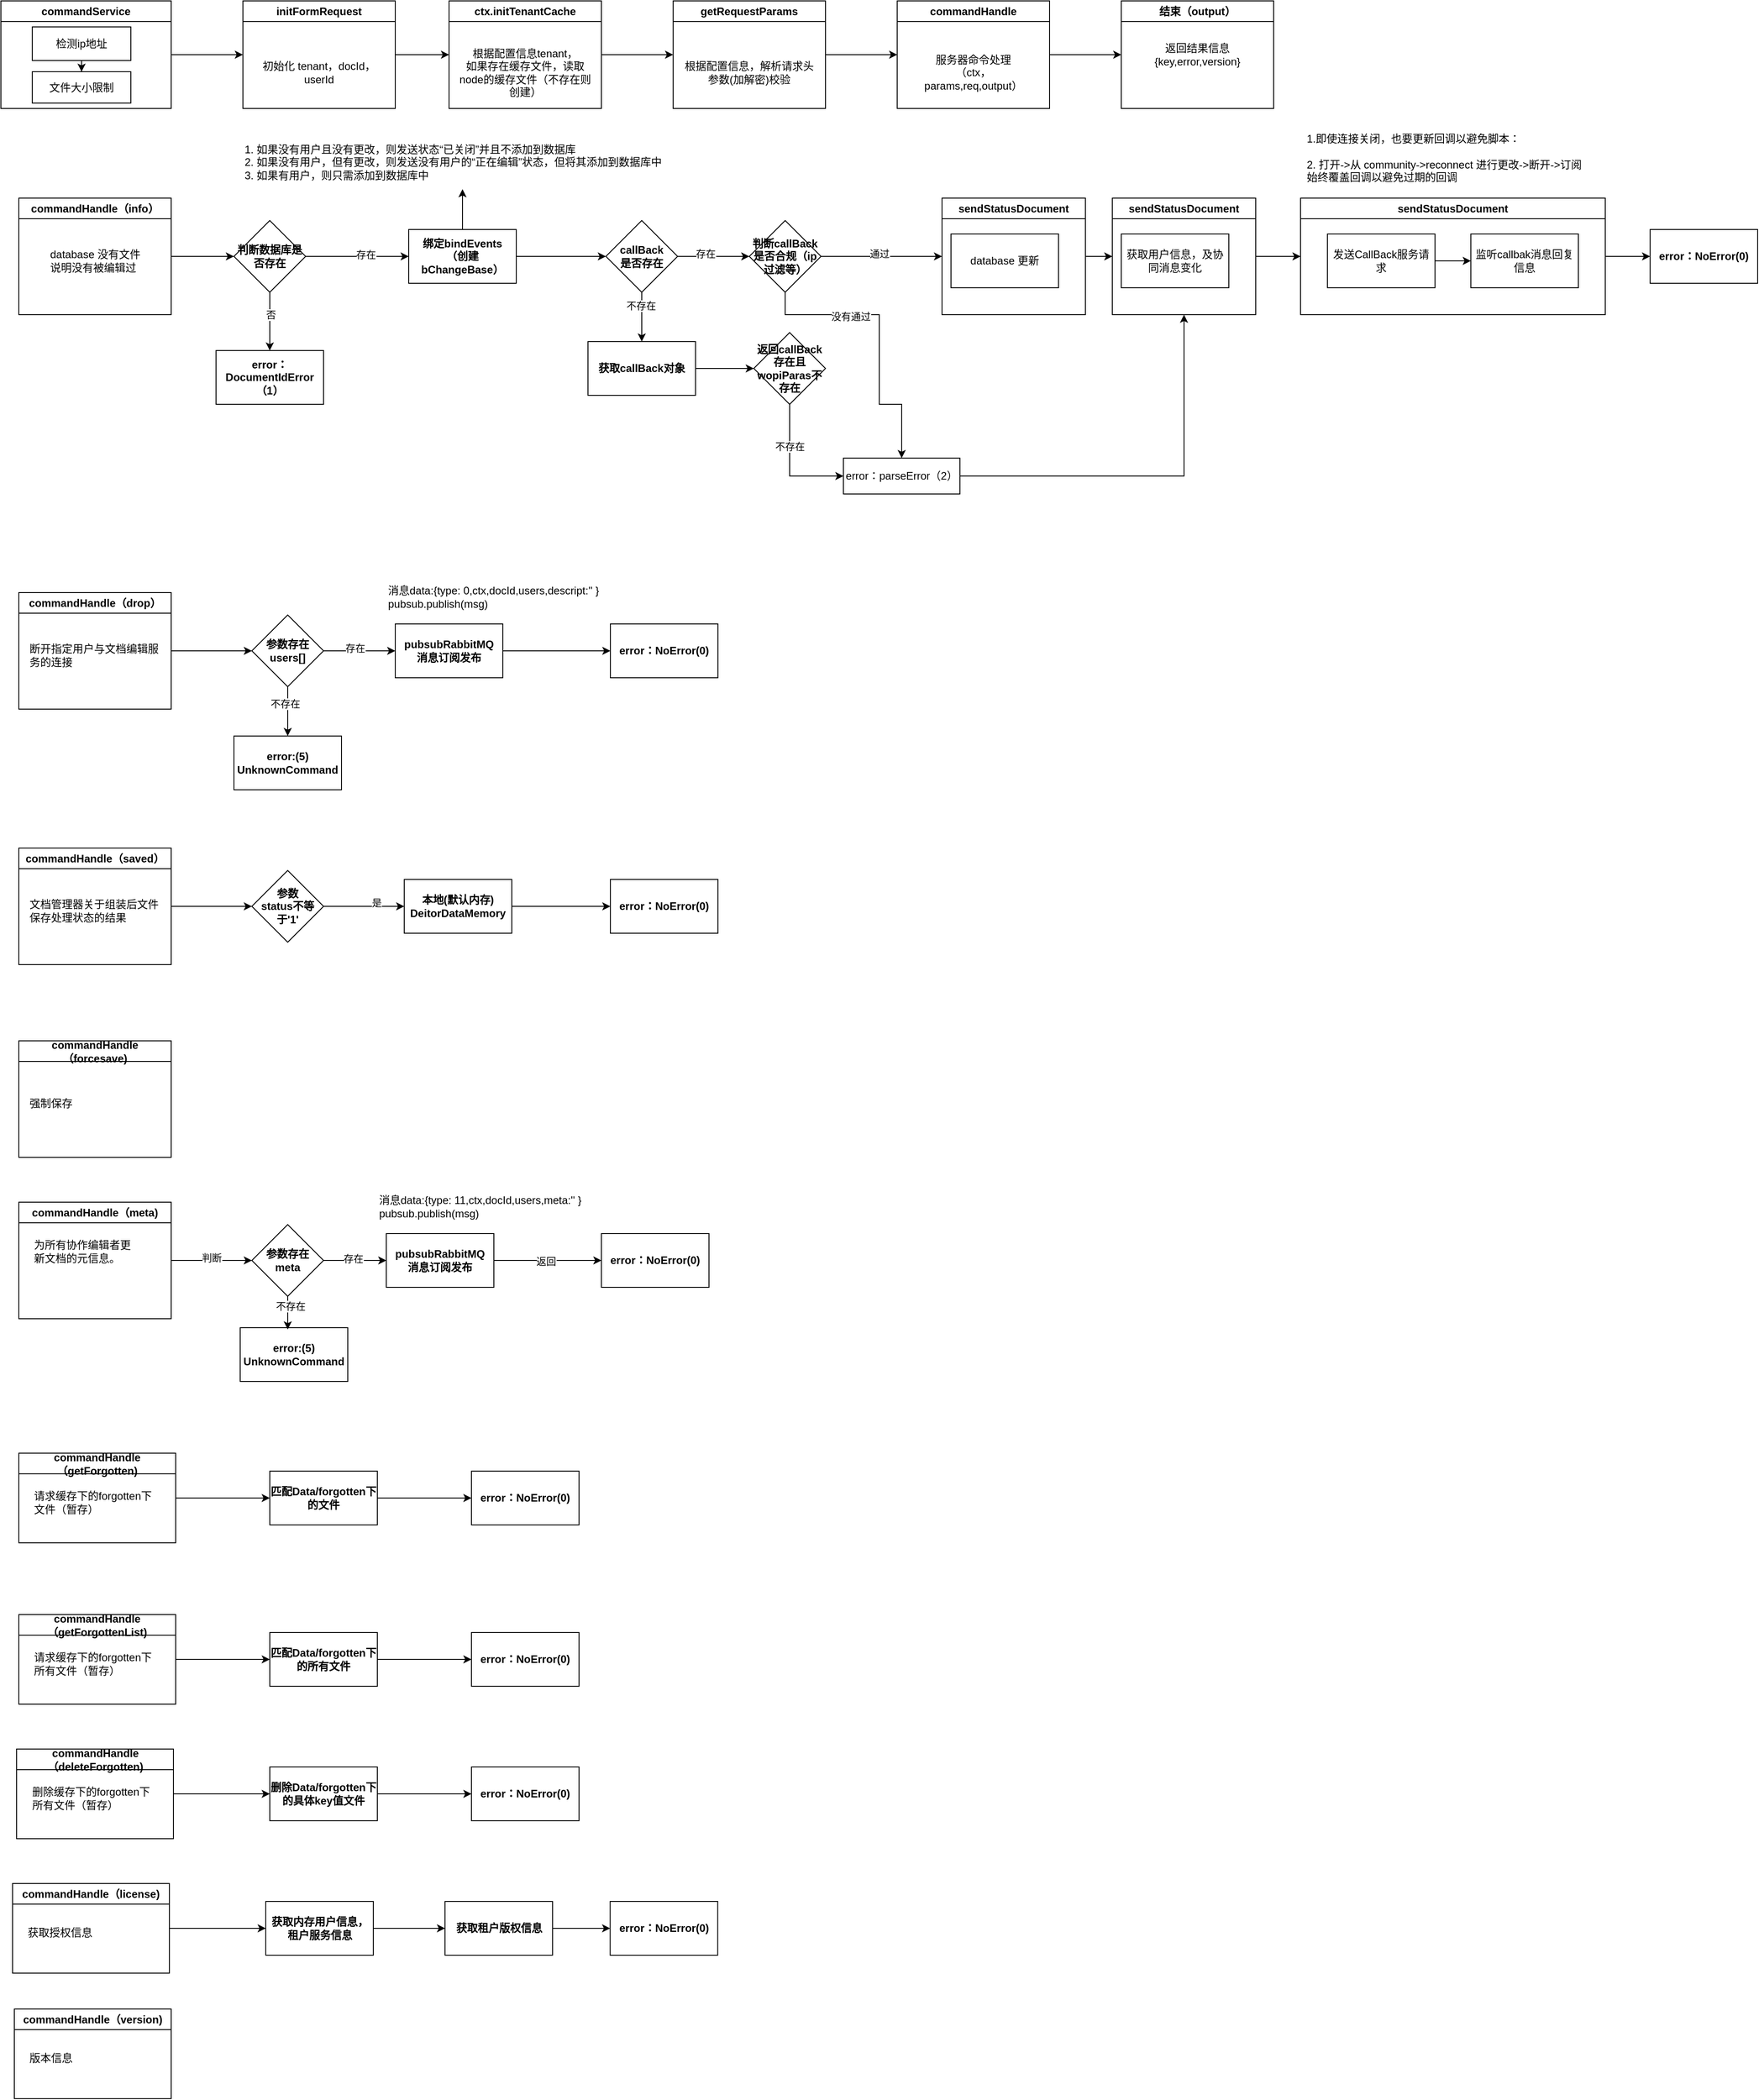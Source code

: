 <mxfile version="22.1.11" type="github" pages="5">
  <diagram id="sMD8rr6DZ-J4-xkLrUH6" name="CommandService">
    <mxGraphModel dx="1434" dy="780" grid="1" gridSize="10" guides="1" tooltips="1" connect="1" arrows="1" fold="1" page="1" pageScale="1" pageWidth="850" pageHeight="1100" math="0" shadow="0">
      <root>
        <mxCell id="0" />
        <mxCell id="1" parent="0" />
        <mxCell id="scXBVsKupUYc1fgvArX5-5" style="edgeStyle=orthogonalEdgeStyle;rounded=0;orthogonalLoop=1;jettySize=auto;html=1;entryX=0;entryY=0.5;entryDx=0;entryDy=0;" parent="1" source="vm7K6SFAehFfyD0kpyEC-4" target="YL6jFPio73tcMdtBlWkF-2" edge="1">
          <mxGeometry relative="1" as="geometry" />
        </mxCell>
        <mxCell id="vm7K6SFAehFfyD0kpyEC-4" value="commandService" style="swimlane;whiteSpace=wrap;html=1;" parent="1" vertex="1">
          <mxGeometry x="50" y="80" width="190" height="120" as="geometry" />
        </mxCell>
        <mxCell id="YL6jFPio73tcMdtBlWkF-1" style="edgeStyle=orthogonalEdgeStyle;rounded=0;orthogonalLoop=1;jettySize=auto;html=1;entryX=0.5;entryY=0;entryDx=0;entryDy=0;" parent="vm7K6SFAehFfyD0kpyEC-4" source="vm7K6SFAehFfyD0kpyEC-5" target="vm7K6SFAehFfyD0kpyEC-6" edge="1">
          <mxGeometry relative="1" as="geometry" />
        </mxCell>
        <mxCell id="vm7K6SFAehFfyD0kpyEC-5" value="检测ip地址" style="rounded=0;whiteSpace=wrap;html=1;" parent="vm7K6SFAehFfyD0kpyEC-4" vertex="1">
          <mxGeometry x="35" y="29" width="110" height="37.5" as="geometry" />
        </mxCell>
        <mxCell id="vm7K6SFAehFfyD0kpyEC-6" value="文件大小限制" style="rounded=0;whiteSpace=wrap;html=1;" parent="vm7K6SFAehFfyD0kpyEC-4" vertex="1">
          <mxGeometry x="35" y="79" width="110" height="35" as="geometry" />
        </mxCell>
        <mxCell id="scXBVsKupUYc1fgvArX5-6" style="edgeStyle=orthogonalEdgeStyle;rounded=0;orthogonalLoop=1;jettySize=auto;html=1;entryX=0;entryY=0.5;entryDx=0;entryDy=0;" parent="1" source="YL6jFPio73tcMdtBlWkF-2" target="scXBVsKupUYc1fgvArX5-2" edge="1">
          <mxGeometry relative="1" as="geometry" />
        </mxCell>
        <mxCell id="YL6jFPio73tcMdtBlWkF-2" value="initFormRequest" style="swimlane;whiteSpace=wrap;html=1;" parent="1" vertex="1">
          <mxGeometry x="320" y="80" width="170" height="120" as="geometry" />
        </mxCell>
        <mxCell id="YL6jFPio73tcMdtBlWkF-3" style="edgeStyle=orthogonalEdgeStyle;rounded=0;orthogonalLoop=1;jettySize=auto;html=1;entryX=0.5;entryY=0;entryDx=0;entryDy=0;" parent="YL6jFPio73tcMdtBlWkF-2" edge="1">
          <mxGeometry relative="1" as="geometry">
            <mxPoint x="90" y="87.5" as="sourcePoint" />
          </mxGeometry>
        </mxCell>
        <mxCell id="scXBVsKupUYc1fgvArX5-1" value="初始化 tenant，docId，userId" style="text;html=1;strokeColor=none;fillColor=none;align=center;verticalAlign=middle;whiteSpace=wrap;rounded=0;" parent="YL6jFPio73tcMdtBlWkF-2" vertex="1">
          <mxGeometry x="10" y="30" width="150" height="100" as="geometry" />
        </mxCell>
        <mxCell id="scXBVsKupUYc1fgvArX5-10" value="" style="edgeStyle=orthogonalEdgeStyle;rounded=0;orthogonalLoop=1;jettySize=auto;html=1;" parent="1" source="scXBVsKupUYc1fgvArX5-2" target="scXBVsKupUYc1fgvArX5-7" edge="1">
          <mxGeometry relative="1" as="geometry" />
        </mxCell>
        <mxCell id="scXBVsKupUYc1fgvArX5-2" value="ctx.initTenantCache" style="swimlane;whiteSpace=wrap;html=1;" parent="1" vertex="1">
          <mxGeometry x="550" y="80" width="170" height="120" as="geometry" />
        </mxCell>
        <mxCell id="scXBVsKupUYc1fgvArX5-3" style="edgeStyle=orthogonalEdgeStyle;rounded=0;orthogonalLoop=1;jettySize=auto;html=1;entryX=0.5;entryY=0;entryDx=0;entryDy=0;" parent="scXBVsKupUYc1fgvArX5-2" edge="1">
          <mxGeometry relative="1" as="geometry">
            <mxPoint x="90" y="87.5" as="sourcePoint" />
          </mxGeometry>
        </mxCell>
        <mxCell id="scXBVsKupUYc1fgvArX5-4" value="根据配置信息tenant，&lt;br&gt;如果存在缓存文件，读取node的缓存文件（不存在则创建）" style="text;html=1;strokeColor=none;fillColor=none;align=center;verticalAlign=middle;whiteSpace=wrap;rounded=0;" parent="scXBVsKupUYc1fgvArX5-2" vertex="1">
          <mxGeometry x="10" y="30" width="150" height="100" as="geometry" />
        </mxCell>
        <mxCell id="lr_Avm0-GtG8C-bHsb6K-4" value="" style="edgeStyle=orthogonalEdgeStyle;rounded=0;orthogonalLoop=1;jettySize=auto;html=1;" parent="1" source="scXBVsKupUYc1fgvArX5-7" target="lr_Avm0-GtG8C-bHsb6K-1" edge="1">
          <mxGeometry relative="1" as="geometry" />
        </mxCell>
        <mxCell id="scXBVsKupUYc1fgvArX5-7" value="getRequestParams" style="swimlane;whiteSpace=wrap;html=1;" parent="1" vertex="1">
          <mxGeometry x="800" y="80" width="170" height="120" as="geometry" />
        </mxCell>
        <mxCell id="scXBVsKupUYc1fgvArX5-8" style="edgeStyle=orthogonalEdgeStyle;rounded=0;orthogonalLoop=1;jettySize=auto;html=1;entryX=0.5;entryY=0;entryDx=0;entryDy=0;" parent="scXBVsKupUYc1fgvArX5-7" edge="1">
          <mxGeometry relative="1" as="geometry">
            <mxPoint x="90" y="87.5" as="sourcePoint" />
          </mxGeometry>
        </mxCell>
        <mxCell id="scXBVsKupUYc1fgvArX5-9" value="根据配置信息，解析请求头参数(加解密)校验" style="text;html=1;strokeColor=none;fillColor=none;align=center;verticalAlign=middle;whiteSpace=wrap;rounded=0;" parent="scXBVsKupUYc1fgvArX5-7" vertex="1">
          <mxGeometry x="10" y="30" width="150" height="100" as="geometry" />
        </mxCell>
        <mxCell id="lr_Avm0-GtG8C-bHsb6K-8" value="" style="edgeStyle=orthogonalEdgeStyle;rounded=0;orthogonalLoop=1;jettySize=auto;html=1;" parent="1" source="lr_Avm0-GtG8C-bHsb6K-1" target="lr_Avm0-GtG8C-bHsb6K-5" edge="1">
          <mxGeometry relative="1" as="geometry" />
        </mxCell>
        <mxCell id="lr_Avm0-GtG8C-bHsb6K-1" value="commandHandle" style="swimlane;whiteSpace=wrap;html=1;" parent="1" vertex="1">
          <mxGeometry x="1050" y="80" width="170" height="120" as="geometry" />
        </mxCell>
        <mxCell id="lr_Avm0-GtG8C-bHsb6K-2" style="edgeStyle=orthogonalEdgeStyle;rounded=0;orthogonalLoop=1;jettySize=auto;html=1;entryX=0.5;entryY=0;entryDx=0;entryDy=0;" parent="lr_Avm0-GtG8C-bHsb6K-1" edge="1">
          <mxGeometry relative="1" as="geometry">
            <mxPoint x="90" y="87.5" as="sourcePoint" />
          </mxGeometry>
        </mxCell>
        <mxCell id="lr_Avm0-GtG8C-bHsb6K-3" value="服务器命令处理&lt;br&gt;（ctx，params,req,output&lt;span style=&quot;background-color: initial;&quot;&gt;）&lt;/span&gt;" style="text;html=1;strokeColor=none;fillColor=none;align=center;verticalAlign=middle;whiteSpace=wrap;rounded=0;" parent="lr_Avm0-GtG8C-bHsb6K-1" vertex="1">
          <mxGeometry x="10" y="30" width="150" height="100" as="geometry" />
        </mxCell>
        <mxCell id="lr_Avm0-GtG8C-bHsb6K-5" value="结束（output）" style="swimlane;whiteSpace=wrap;html=1;startSize=23;" parent="1" vertex="1">
          <mxGeometry x="1300" y="80" width="170" height="120" as="geometry" />
        </mxCell>
        <mxCell id="lr_Avm0-GtG8C-bHsb6K-6" style="edgeStyle=orthogonalEdgeStyle;rounded=0;orthogonalLoop=1;jettySize=auto;html=1;entryX=0.5;entryY=0;entryDx=0;entryDy=0;" parent="lr_Avm0-GtG8C-bHsb6K-5" edge="1">
          <mxGeometry relative="1" as="geometry">
            <mxPoint x="90" y="87.5" as="sourcePoint" />
          </mxGeometry>
        </mxCell>
        <mxCell id="lr_Avm0-GtG8C-bHsb6K-7" value="返回结果信息&lt;br&gt;{key,error,version}" style="text;html=1;strokeColor=none;fillColor=none;align=center;verticalAlign=middle;whiteSpace=wrap;rounded=0;" parent="lr_Avm0-GtG8C-bHsb6K-5" vertex="1">
          <mxGeometry x="20" y="30" width="130" height="60" as="geometry" />
        </mxCell>
        <mxCell id="3Y8jQIvo5wAgQ6eYn0zS-3" value="" style="edgeStyle=orthogonalEdgeStyle;rounded=0;orthogonalLoop=1;jettySize=auto;html=1;" parent="1" source="3Y8jQIvo5wAgQ6eYn0zS-1" target="3Y8jQIvo5wAgQ6eYn0zS-2" edge="1">
          <mxGeometry relative="1" as="geometry" />
        </mxCell>
        <mxCell id="3Y8jQIvo5wAgQ6eYn0zS-1" value="commandHandle（info）" style="swimlane;whiteSpace=wrap;html=1;" parent="1" vertex="1">
          <mxGeometry x="70" y="300" width="170" height="130" as="geometry" />
        </mxCell>
        <mxCell id="T5y0rLjNmdEULvwshvxN-3" value="database 没有文件说明没有被编辑过&lt;br&gt;" style="text;html=1;strokeColor=none;fillColor=none;align=left;verticalAlign=middle;whiteSpace=wrap;rounded=0;" parent="3Y8jQIvo5wAgQ6eYn0zS-1" vertex="1">
          <mxGeometry x="32.5" y="30" width="105" height="80" as="geometry" />
        </mxCell>
        <mxCell id="oeFGZcnehU2hMLoqn-nm-2" value="" style="edgeStyle=orthogonalEdgeStyle;rounded=0;orthogonalLoop=1;jettySize=auto;html=1;" parent="1" source="3Y8jQIvo5wAgQ6eYn0zS-2" target="oeFGZcnehU2hMLoqn-nm-1" edge="1">
          <mxGeometry relative="1" as="geometry" />
        </mxCell>
        <mxCell id="oeFGZcnehU2hMLoqn-nm-3" value="存在" style="edgeLabel;html=1;align=center;verticalAlign=middle;resizable=0;points=[];" parent="oeFGZcnehU2hMLoqn-nm-2" vertex="1" connectable="0">
          <mxGeometry x="0.167" y="2" relative="1" as="geometry">
            <mxPoint as="offset" />
          </mxGeometry>
        </mxCell>
        <mxCell id="kwkusTrrnCLp7X0xZnXZ-4" value="" style="edgeStyle=orthogonalEdgeStyle;rounded=0;orthogonalLoop=1;jettySize=auto;html=1;" parent="1" source="3Y8jQIvo5wAgQ6eYn0zS-2" target="kwkusTrrnCLp7X0xZnXZ-3" edge="1">
          <mxGeometry relative="1" as="geometry" />
        </mxCell>
        <mxCell id="kwkusTrrnCLp7X0xZnXZ-5" value="否" style="edgeLabel;html=1;align=center;verticalAlign=middle;resizable=0;points=[];" parent="kwkusTrrnCLp7X0xZnXZ-4" vertex="1" connectable="0">
          <mxGeometry x="-0.231" y="1" relative="1" as="geometry">
            <mxPoint as="offset" />
          </mxGeometry>
        </mxCell>
        <mxCell id="3Y8jQIvo5wAgQ6eYn0zS-2" value="判断数据库是否存在" style="rhombus;whiteSpace=wrap;html=1;fontStyle=1;startSize=23;" parent="1" vertex="1">
          <mxGeometry x="310" y="325" width="80" height="80" as="geometry" />
        </mxCell>
        <mxCell id="MqXaOLWZ_nBOd5WdEFG_-3" style="edgeStyle=orthogonalEdgeStyle;rounded=0;orthogonalLoop=1;jettySize=auto;html=1;" parent="1" source="oeFGZcnehU2hMLoqn-nm-1" target="MqXaOLWZ_nBOd5WdEFG_-1" edge="1">
          <mxGeometry relative="1" as="geometry" />
        </mxCell>
        <mxCell id="1JNXQoHF50Z2I4dLZMmx-8" value="" style="edgeStyle=orthogonalEdgeStyle;rounded=0;orthogonalLoop=1;jettySize=auto;html=1;" parent="1" source="oeFGZcnehU2hMLoqn-nm-1" target="1JNXQoHF50Z2I4dLZMmx-7" edge="1">
          <mxGeometry relative="1" as="geometry" />
        </mxCell>
        <mxCell id="oeFGZcnehU2hMLoqn-nm-1" value="绑定bindEvents&lt;br&gt;（创建bChangeBase）" style="whiteSpace=wrap;html=1;fontStyle=1;startSize=23;" parent="1" vertex="1">
          <mxGeometry x="505" y="335" width="120" height="60" as="geometry" />
        </mxCell>
        <mxCell id="MqXaOLWZ_nBOd5WdEFG_-1" value="1. 如果没有用户且没有更改，则发送状态“已关闭”并且不添加到数据库&lt;br style=&quot;border-color: var(--border-color);&quot;&gt;&lt;span style=&quot;&quot;&gt;2. 如果没有用户，但有更改，则发送没有用户的“正在编辑”状态，但将其添加到数据库中&lt;/span&gt;&lt;br style=&quot;border-color: var(--border-color);&quot;&gt;&lt;span style=&quot;&quot;&gt;3. 如果有用户，则只需添加到数据库中&lt;/span&gt;" style="text;html=1;align=left;verticalAlign=middle;resizable=0;points=[];autosize=1;strokeColor=none;fillColor=none;" parent="1" vertex="1">
          <mxGeometry x="320" y="230" width="490" height="60" as="geometry" />
        </mxCell>
        <mxCell id="Un9Qi8VwuYnLeSAtrX5k-11" value="" style="edgeStyle=orthogonalEdgeStyle;rounded=0;orthogonalLoop=1;jettySize=auto;html=1;" parent="1" source="1JNXQoHF50Z2I4dLZMmx-3" target="Un9Qi8VwuYnLeSAtrX5k-9" edge="1">
          <mxGeometry relative="1" as="geometry" />
        </mxCell>
        <mxCell id="1JNXQoHF50Z2I4dLZMmx-3" value="sendStatusDocument" style="swimlane;whiteSpace=wrap;html=1;" parent="1" vertex="1">
          <mxGeometry x="1100" y="300" width="160" height="130" as="geometry" />
        </mxCell>
        <mxCell id="pyxG8-SNXBPCMExc7HnW-1" value="database&amp;nbsp;更新" style="whiteSpace=wrap;html=1;" parent="1JNXQoHF50Z2I4dLZMmx-3" vertex="1">
          <mxGeometry x="10" y="40" width="120" height="60" as="geometry" />
        </mxCell>
        <mxCell id="1JNXQoHF50Z2I4dLZMmx-13" value="" style="edgeStyle=orthogonalEdgeStyle;rounded=0;orthogonalLoop=1;jettySize=auto;html=1;" parent="1" source="1JNXQoHF50Z2I4dLZMmx-7" target="1JNXQoHF50Z2I4dLZMmx-12" edge="1">
          <mxGeometry relative="1" as="geometry" />
        </mxCell>
        <mxCell id="kwkusTrrnCLp7X0xZnXZ-6" value="存在" style="edgeLabel;html=1;align=center;verticalAlign=middle;resizable=0;points=[];" parent="1JNXQoHF50Z2I4dLZMmx-13" vertex="1" connectable="0">
          <mxGeometry x="-0.225" y="3" relative="1" as="geometry">
            <mxPoint as="offset" />
          </mxGeometry>
        </mxCell>
        <mxCell id="kwkusTrrnCLp7X0xZnXZ-8" value="" style="edgeStyle=orthogonalEdgeStyle;rounded=0;orthogonalLoop=1;jettySize=auto;html=1;" parent="1" source="1JNXQoHF50Z2I4dLZMmx-7" target="kwkusTrrnCLp7X0xZnXZ-7" edge="1">
          <mxGeometry relative="1" as="geometry" />
        </mxCell>
        <mxCell id="kwkusTrrnCLp7X0xZnXZ-9" value="不存在" style="edgeLabel;html=1;align=center;verticalAlign=middle;resizable=0;points=[];" parent="kwkusTrrnCLp7X0xZnXZ-8" vertex="1" connectable="0">
          <mxGeometry x="-0.477" y="-1" relative="1" as="geometry">
            <mxPoint as="offset" />
          </mxGeometry>
        </mxCell>
        <mxCell id="1JNXQoHF50Z2I4dLZMmx-7" value="callBack&lt;br&gt;是否存在" style="rhombus;whiteSpace=wrap;html=1;fontStyle=1;startSize=23;" parent="1" vertex="1">
          <mxGeometry x="725" y="325" width="80" height="80" as="geometry" />
        </mxCell>
        <mxCell id="kwkusTrrnCLp7X0xZnXZ-18" style="edgeStyle=orthogonalEdgeStyle;rounded=0;orthogonalLoop=1;jettySize=auto;html=1;entryX=0.5;entryY=0;entryDx=0;entryDy=0;" parent="1" source="1JNXQoHF50Z2I4dLZMmx-12" target="kwkusTrrnCLp7X0xZnXZ-17" edge="1">
          <mxGeometry relative="1" as="geometry">
            <Array as="points">
              <mxPoint x="925" y="430" />
              <mxPoint x="1030" y="430" />
              <mxPoint x="1030" y="530" />
              <mxPoint x="1055" y="530" />
            </Array>
          </mxGeometry>
        </mxCell>
        <mxCell id="kwkusTrrnCLp7X0xZnXZ-20" value="没有通过" style="edgeLabel;html=1;align=center;verticalAlign=middle;resizable=0;points=[];" parent="kwkusTrrnCLp7X0xZnXZ-18" vertex="1" connectable="0">
          <mxGeometry x="-0.378" y="-2" relative="1" as="geometry">
            <mxPoint as="offset" />
          </mxGeometry>
        </mxCell>
        <mxCell id="Un9Qi8VwuYnLeSAtrX5k-17" style="edgeStyle=orthogonalEdgeStyle;rounded=0;orthogonalLoop=1;jettySize=auto;html=1;entryX=0;entryY=0.5;entryDx=0;entryDy=0;" parent="1" source="1JNXQoHF50Z2I4dLZMmx-12" target="1JNXQoHF50Z2I4dLZMmx-3" edge="1">
          <mxGeometry relative="1" as="geometry" />
        </mxCell>
        <mxCell id="Un9Qi8VwuYnLeSAtrX5k-18" value="通过" style="edgeLabel;html=1;align=center;verticalAlign=middle;resizable=0;points=[];" parent="Un9Qi8VwuYnLeSAtrX5k-17" vertex="1" connectable="0">
          <mxGeometry x="-0.042" y="3" relative="1" as="geometry">
            <mxPoint as="offset" />
          </mxGeometry>
        </mxCell>
        <mxCell id="1JNXQoHF50Z2I4dLZMmx-12" value="判断callBack是否合规（ip过滤等）" style="rhombus;whiteSpace=wrap;html=1;fontStyle=1;startSize=23;" parent="1" vertex="1">
          <mxGeometry x="885" y="325" width="80" height="80" as="geometry" />
        </mxCell>
        <mxCell id="kwkusTrrnCLp7X0xZnXZ-3" value="error：DocumentIdError（1）" style="whiteSpace=wrap;html=1;fontStyle=1;startSize=23;" parent="1" vertex="1">
          <mxGeometry x="290" y="470" width="120" height="60" as="geometry" />
        </mxCell>
        <mxCell id="kwkusTrrnCLp7X0xZnXZ-11" value="" style="edgeStyle=orthogonalEdgeStyle;rounded=0;orthogonalLoop=1;jettySize=auto;html=1;" parent="1" source="kwkusTrrnCLp7X0xZnXZ-7" target="kwkusTrrnCLp7X0xZnXZ-10" edge="1">
          <mxGeometry relative="1" as="geometry" />
        </mxCell>
        <mxCell id="kwkusTrrnCLp7X0xZnXZ-7" value="获取callBack对象" style="whiteSpace=wrap;html=1;fontStyle=1;startSize=23;" parent="1" vertex="1">
          <mxGeometry x="705" y="460" width="120" height="60" as="geometry" />
        </mxCell>
        <mxCell id="kwkusTrrnCLp7X0xZnXZ-22" style="edgeStyle=orthogonalEdgeStyle;rounded=0;orthogonalLoop=1;jettySize=auto;html=1;entryX=0;entryY=0.5;entryDx=0;entryDy=0;" parent="1" source="kwkusTrrnCLp7X0xZnXZ-10" target="kwkusTrrnCLp7X0xZnXZ-17" edge="1">
          <mxGeometry relative="1" as="geometry">
            <Array as="points">
              <mxPoint x="930" y="610" />
            </Array>
          </mxGeometry>
        </mxCell>
        <mxCell id="3IlWfT-Gm5_xWYVAmov4-3" value="不存在" style="edgeLabel;html=1;align=center;verticalAlign=middle;resizable=0;points=[];" parent="kwkusTrrnCLp7X0xZnXZ-22" vertex="1" connectable="0">
          <mxGeometry x="-0.329" relative="1" as="geometry">
            <mxPoint as="offset" />
          </mxGeometry>
        </mxCell>
        <mxCell id="kwkusTrrnCLp7X0xZnXZ-10" value="返回callBack存在且wopiParas不存在" style="rhombus;whiteSpace=wrap;html=1;fontStyle=1;startSize=23;" parent="1" vertex="1">
          <mxGeometry x="890" y="450" width="80" height="80" as="geometry" />
        </mxCell>
        <mxCell id="Un9Qi8VwuYnLeSAtrX5k-16" style="edgeStyle=orthogonalEdgeStyle;rounded=0;orthogonalLoop=1;jettySize=auto;html=1;entryX=0.5;entryY=1;entryDx=0;entryDy=0;" parent="1" source="kwkusTrrnCLp7X0xZnXZ-17" target="Un9Qi8VwuYnLeSAtrX5k-9" edge="1">
          <mxGeometry relative="1" as="geometry" />
        </mxCell>
        <mxCell id="kwkusTrrnCLp7X0xZnXZ-17" value="error：parseError（2）" style="rounded=0;whiteSpace=wrap;html=1;" parent="1" vertex="1">
          <mxGeometry x="990" y="590" width="130" height="40" as="geometry" />
        </mxCell>
        <mxCell id="kwkusTrrnCLp7X0xZnXZ-26" value="error：NoError(0)" style="whiteSpace=wrap;html=1;fontStyle=1;startSize=23;" parent="1" vertex="1">
          <mxGeometry x="1890" y="335" width="120" height="60" as="geometry" />
        </mxCell>
        <mxCell id="meEU26SdCNed7co43gLU-3" value="1.即使连接关闭，也要更新回调以避免脚本：&lt;br&gt;&lt;br&gt;2. 打开-&amp;gt;从 community-&amp;gt;reconnect 进行更改-&amp;gt;断开-&amp;gt;订阅&lt;br style=&quot;border-color: var(--border-color);&quot;&gt;&lt;span style=&quot;&quot;&gt;始终覆盖回调以避免过期的回调&lt;/span&gt;" style="text;html=1;align=left;verticalAlign=middle;resizable=0;points=[];autosize=1;strokeColor=none;fillColor=none;" parent="1" vertex="1">
          <mxGeometry x="1505" y="220" width="330" height="70" as="geometry" />
        </mxCell>
        <mxCell id="Un9Qi8VwuYnLeSAtrX5k-15" style="edgeStyle=orthogonalEdgeStyle;rounded=0;orthogonalLoop=1;jettySize=auto;html=1;exitX=1;exitY=0.5;exitDx=0;exitDy=0;entryX=0;entryY=0.5;entryDx=0;entryDy=0;" parent="1" source="Un9Qi8VwuYnLeSAtrX5k-1" target="kwkusTrrnCLp7X0xZnXZ-26" edge="1">
          <mxGeometry relative="1" as="geometry" />
        </mxCell>
        <mxCell id="Un9Qi8VwuYnLeSAtrX5k-1" value="sendStatusDocument" style="swimlane;whiteSpace=wrap;html=1;" parent="1" vertex="1">
          <mxGeometry x="1500" y="300" width="340" height="130" as="geometry" />
        </mxCell>
        <mxCell id="Un9Qi8VwuYnLeSAtrX5k-14" style="edgeStyle=orthogonalEdgeStyle;rounded=0;orthogonalLoop=1;jettySize=auto;html=1;entryX=0;entryY=0.5;entryDx=0;entryDy=0;" parent="Un9Qi8VwuYnLeSAtrX5k-1" source="Un9Qi8VwuYnLeSAtrX5k-3" target="Un9Qi8VwuYnLeSAtrX5k-13" edge="1">
          <mxGeometry relative="1" as="geometry" />
        </mxCell>
        <mxCell id="Un9Qi8VwuYnLeSAtrX5k-3" value="发送CallBack服务请求" style="whiteSpace=wrap;html=1;" parent="Un9Qi8VwuYnLeSAtrX5k-1" vertex="1">
          <mxGeometry x="30" y="40" width="120" height="60" as="geometry" />
        </mxCell>
        <mxCell id="Un9Qi8VwuYnLeSAtrX5k-13" value="监听callbak消息回复信息" style="whiteSpace=wrap;html=1;" parent="Un9Qi8VwuYnLeSAtrX5k-1" vertex="1">
          <mxGeometry x="190" y="40" width="120" height="60" as="geometry" />
        </mxCell>
        <mxCell id="Un9Qi8VwuYnLeSAtrX5k-12" style="edgeStyle=orthogonalEdgeStyle;rounded=0;orthogonalLoop=1;jettySize=auto;html=1;entryX=0;entryY=0.5;entryDx=0;entryDy=0;" parent="1" source="Un9Qi8VwuYnLeSAtrX5k-9" target="Un9Qi8VwuYnLeSAtrX5k-1" edge="1">
          <mxGeometry relative="1" as="geometry" />
        </mxCell>
        <mxCell id="Un9Qi8VwuYnLeSAtrX5k-9" value="sendStatusDocument" style="swimlane;whiteSpace=wrap;html=1;" parent="1" vertex="1">
          <mxGeometry x="1290" y="300" width="160" height="130" as="geometry" />
        </mxCell>
        <mxCell id="Un9Qi8VwuYnLeSAtrX5k-10" value="获取用户信息，及协同消息变化" style="whiteSpace=wrap;html=1;" parent="Un9Qi8VwuYnLeSAtrX5k-9" vertex="1">
          <mxGeometry x="10" y="40" width="120" height="60" as="geometry" />
        </mxCell>
        <mxCell id="x2fHC3qpIxhBIx_IK5ot-7" value="" style="edgeStyle=orthogonalEdgeStyle;rounded=0;orthogonalLoop=1;jettySize=auto;html=1;entryX=0;entryY=0.5;entryDx=0;entryDy=0;" edge="1" parent="1" source="x2fHC3qpIxhBIx_IK5ot-1" target="x2fHC3qpIxhBIx_IK5ot-11">
          <mxGeometry relative="1" as="geometry">
            <mxPoint x="320" y="805" as="targetPoint" />
          </mxGeometry>
        </mxCell>
        <mxCell id="x2fHC3qpIxhBIx_IK5ot-1" value="commandHandle（drop&lt;span style=&quot;background-color: initial;&quot;&gt;）&lt;/span&gt;" style="swimlane;whiteSpace=wrap;html=1;" vertex="1" parent="1">
          <mxGeometry x="70" y="740" width="170" height="130" as="geometry" />
        </mxCell>
        <mxCell id="x2fHC3qpIxhBIx_IK5ot-2" value="断开指定用户与文档编辑服务的连接" style="text;html=1;strokeColor=none;fillColor=none;align=left;verticalAlign=middle;whiteSpace=wrap;rounded=0;" vertex="1" parent="x2fHC3qpIxhBIx_IK5ot-1">
          <mxGeometry x="10" y="30" width="150" height="80" as="geometry" />
        </mxCell>
        <mxCell id="x2fHC3qpIxhBIx_IK5ot-15" value="" style="edgeStyle=orthogonalEdgeStyle;rounded=0;orthogonalLoop=1;jettySize=auto;html=1;" edge="1" parent="1" source="x2fHC3qpIxhBIx_IK5ot-11" target="x2fHC3qpIxhBIx_IK5ot-14">
          <mxGeometry relative="1" as="geometry" />
        </mxCell>
        <mxCell id="x2fHC3qpIxhBIx_IK5ot-22" value="存在" style="edgeLabel;html=1;align=center;verticalAlign=middle;resizable=0;points=[];" vertex="1" connectable="0" parent="x2fHC3qpIxhBIx_IK5ot-15">
          <mxGeometry x="-0.133" y="3" relative="1" as="geometry">
            <mxPoint as="offset" />
          </mxGeometry>
        </mxCell>
        <mxCell id="x2fHC3qpIxhBIx_IK5ot-20" value="" style="edgeStyle=orthogonalEdgeStyle;rounded=0;orthogonalLoop=1;jettySize=auto;html=1;" edge="1" parent="1" source="x2fHC3qpIxhBIx_IK5ot-11" target="x2fHC3qpIxhBIx_IK5ot-19">
          <mxGeometry relative="1" as="geometry" />
        </mxCell>
        <mxCell id="x2fHC3qpIxhBIx_IK5ot-21" value="不存在" style="edgeLabel;html=1;align=center;verticalAlign=middle;resizable=0;points=[];" vertex="1" connectable="0" parent="x2fHC3qpIxhBIx_IK5ot-20">
          <mxGeometry x="-0.311" y="-3" relative="1" as="geometry">
            <mxPoint as="offset" />
          </mxGeometry>
        </mxCell>
        <mxCell id="x2fHC3qpIxhBIx_IK5ot-11" value="参数存在&lt;br&gt;users[]" style="rhombus;whiteSpace=wrap;html=1;fontStyle=1;startSize=23;" vertex="1" parent="1">
          <mxGeometry x="330" y="765" width="80" height="80" as="geometry" />
        </mxCell>
        <mxCell id="un21ENSpOyYztEaVqAXD-17" style="edgeStyle=orthogonalEdgeStyle;rounded=0;orthogonalLoop=1;jettySize=auto;html=1;" edge="1" parent="1" source="x2fHC3qpIxhBIx_IK5ot-14" target="un21ENSpOyYztEaVqAXD-16">
          <mxGeometry relative="1" as="geometry" />
        </mxCell>
        <mxCell id="x2fHC3qpIxhBIx_IK5ot-14" value="pubsubRabbitMQ&lt;br&gt;消息订阅发布" style="whiteSpace=wrap;html=1;fontStyle=1;startSize=23;" vertex="1" parent="1">
          <mxGeometry x="490" y="775" width="120" height="60" as="geometry" />
        </mxCell>
        <mxCell id="x2fHC3qpIxhBIx_IK5ot-19" value="error:(5)&lt;br&gt;UnknownCommand" style="whiteSpace=wrap;html=1;fontStyle=1;startSize=23;" vertex="1" parent="1">
          <mxGeometry x="310" y="900" width="120" height="60" as="geometry" />
        </mxCell>
        <mxCell id="x2fHC3qpIxhBIx_IK5ot-23" value="消息data:{type: 0,ctx,docId,users,descript:&#39;&#39; }&lt;br&gt;pubsub.publish(msg)" style="text;html=1;align=left;verticalAlign=middle;resizable=0;points=[];autosize=1;strokeColor=none;fillColor=none;" vertex="1" parent="1">
          <mxGeometry x="480" y="725" width="260" height="40" as="geometry" />
        </mxCell>
        <mxCell id="un21ENSpOyYztEaVqAXD-12" style="edgeStyle=orthogonalEdgeStyle;rounded=0;orthogonalLoop=1;jettySize=auto;html=1;" edge="1" parent="1" source="un21ENSpOyYztEaVqAXD-5" target="un21ENSpOyYztEaVqAXD-7">
          <mxGeometry relative="1" as="geometry" />
        </mxCell>
        <mxCell id="un21ENSpOyYztEaVqAXD-5" value="commandHandle（saved&lt;span style=&quot;background-color: initial;&quot;&gt;）&lt;/span&gt;" style="swimlane;whiteSpace=wrap;html=1;" vertex="1" parent="1">
          <mxGeometry x="70" y="1025" width="170" height="130" as="geometry" />
        </mxCell>
        <mxCell id="un21ENSpOyYztEaVqAXD-6" value="文档管理器关于组装后文件保存处理状态的结果" style="text;html=1;strokeColor=none;fillColor=none;align=left;verticalAlign=middle;whiteSpace=wrap;rounded=0;" vertex="1" parent="un21ENSpOyYztEaVqAXD-5">
          <mxGeometry x="10" y="30" width="150" height="80" as="geometry" />
        </mxCell>
        <mxCell id="un21ENSpOyYztEaVqAXD-10" value="" style="edgeStyle=orthogonalEdgeStyle;rounded=0;orthogonalLoop=1;jettySize=auto;html=1;" edge="1" parent="1" source="un21ENSpOyYztEaVqAXD-7" target="un21ENSpOyYztEaVqAXD-9">
          <mxGeometry relative="1" as="geometry" />
        </mxCell>
        <mxCell id="un21ENSpOyYztEaVqAXD-13" value="是" style="edgeLabel;html=1;align=center;verticalAlign=middle;resizable=0;points=[];" vertex="1" connectable="0" parent="un21ENSpOyYztEaVqAXD-10">
          <mxGeometry x="0.3" y="4" relative="1" as="geometry">
            <mxPoint as="offset" />
          </mxGeometry>
        </mxCell>
        <mxCell id="un21ENSpOyYztEaVqAXD-7" value="参数&lt;br&gt;status不等于&#39;1&#39;" style="rhombus;whiteSpace=wrap;html=1;fontStyle=1;startSize=23;" vertex="1" parent="1">
          <mxGeometry x="330" y="1050" width="80" height="80" as="geometry" />
        </mxCell>
        <mxCell id="un21ENSpOyYztEaVqAXD-19" style="edgeStyle=orthogonalEdgeStyle;rounded=0;orthogonalLoop=1;jettySize=auto;html=1;" edge="1" parent="1" source="un21ENSpOyYztEaVqAXD-9" target="un21ENSpOyYztEaVqAXD-18">
          <mxGeometry relative="1" as="geometry" />
        </mxCell>
        <mxCell id="un21ENSpOyYztEaVqAXD-9" value="本地(默认内存)&lt;br&gt;DeitorDataMemory" style="whiteSpace=wrap;html=1;fontStyle=1;startSize=23;" vertex="1" parent="1">
          <mxGeometry x="500" y="1060" width="120" height="60" as="geometry" />
        </mxCell>
        <mxCell id="un21ENSpOyYztEaVqAXD-16" value="error：NoError(0)" style="whiteSpace=wrap;html=1;fontStyle=1;startSize=23;" vertex="1" parent="1">
          <mxGeometry x="730" y="775" width="120" height="60" as="geometry" />
        </mxCell>
        <mxCell id="un21ENSpOyYztEaVqAXD-18" value="error：NoError(0)" style="whiteSpace=wrap;html=1;fontStyle=1;startSize=23;" vertex="1" parent="1">
          <mxGeometry x="730" y="1060" width="120" height="60" as="geometry" />
        </mxCell>
        <mxCell id="un21ENSpOyYztEaVqAXD-20" value="commandHandle（forcesave)" style="swimlane;whiteSpace=wrap;html=1;" vertex="1" parent="1">
          <mxGeometry x="70" y="1240" width="170" height="130" as="geometry" />
        </mxCell>
        <mxCell id="un21ENSpOyYztEaVqAXD-21" value="强制保存" style="text;html=1;strokeColor=none;fillColor=none;align=left;verticalAlign=middle;whiteSpace=wrap;rounded=0;" vertex="1" parent="un21ENSpOyYztEaVqAXD-20">
          <mxGeometry x="10" y="30" width="150" height="80" as="geometry" />
        </mxCell>
        <mxCell id="un21ENSpOyYztEaVqAXD-29" style="edgeStyle=orthogonalEdgeStyle;rounded=0;orthogonalLoop=1;jettySize=auto;html=1;" edge="1" parent="1" source="un21ENSpOyYztEaVqAXD-22" target="un21ENSpOyYztEaVqAXD-26">
          <mxGeometry relative="1" as="geometry" />
        </mxCell>
        <mxCell id="un21ENSpOyYztEaVqAXD-40" value="判断" style="edgeLabel;html=1;align=center;verticalAlign=middle;resizable=0;points=[];" vertex="1" connectable="0" parent="un21ENSpOyYztEaVqAXD-29">
          <mxGeometry y="3" relative="1" as="geometry">
            <mxPoint as="offset" />
          </mxGeometry>
        </mxCell>
        <mxCell id="un21ENSpOyYztEaVqAXD-22" value="commandHandle（meta&lt;span style=&quot;background-color: initial;&quot;&gt;)&lt;/span&gt;" style="swimlane;whiteSpace=wrap;html=1;" vertex="1" parent="1">
          <mxGeometry x="70" y="1420" width="170" height="130" as="geometry" />
        </mxCell>
        <mxCell id="un21ENSpOyYztEaVqAXD-25" value="为所有协作编辑者更&lt;br&gt;新文档的元信息。" style="text;html=1;align=left;verticalAlign=middle;resizable=0;points=[];autosize=1;strokeColor=none;fillColor=none;" vertex="1" parent="un21ENSpOyYztEaVqAXD-22">
          <mxGeometry x="15" y="35" width="130" height="40" as="geometry" />
        </mxCell>
        <mxCell id="un21ENSpOyYztEaVqAXD-30" style="edgeStyle=orthogonalEdgeStyle;rounded=0;orthogonalLoop=1;jettySize=auto;html=1;entryX=0;entryY=0.5;entryDx=0;entryDy=0;" edge="1" parent="1" source="un21ENSpOyYztEaVqAXD-26" target="un21ENSpOyYztEaVqAXD-27">
          <mxGeometry relative="1" as="geometry" />
        </mxCell>
        <mxCell id="un21ENSpOyYztEaVqAXD-38" value="存在" style="edgeLabel;html=1;align=center;verticalAlign=middle;resizable=0;points=[];" vertex="1" connectable="0" parent="un21ENSpOyYztEaVqAXD-30">
          <mxGeometry x="-0.057" y="2" relative="1" as="geometry">
            <mxPoint as="offset" />
          </mxGeometry>
        </mxCell>
        <mxCell id="un21ENSpOyYztEaVqAXD-26" value="参数存在&lt;br&gt;meta" style="rhombus;whiteSpace=wrap;html=1;fontStyle=1;startSize=23;" vertex="1" parent="1">
          <mxGeometry x="330" y="1445" width="80" height="80" as="geometry" />
        </mxCell>
        <mxCell id="un21ENSpOyYztEaVqAXD-32" style="edgeStyle=orthogonalEdgeStyle;rounded=0;orthogonalLoop=1;jettySize=auto;html=1;entryX=0;entryY=0.5;entryDx=0;entryDy=0;" edge="1" parent="1" source="un21ENSpOyYztEaVqAXD-27" target="un21ENSpOyYztEaVqAXD-31">
          <mxGeometry relative="1" as="geometry" />
        </mxCell>
        <mxCell id="un21ENSpOyYztEaVqAXD-33" value="返回" style="edgeLabel;html=1;align=center;verticalAlign=middle;resizable=0;points=[];" vertex="1" connectable="0" parent="un21ENSpOyYztEaVqAXD-32">
          <mxGeometry x="-0.033" y="-1" relative="1" as="geometry">
            <mxPoint as="offset" />
          </mxGeometry>
        </mxCell>
        <mxCell id="un21ENSpOyYztEaVqAXD-27" value="pubsubRabbitMQ&lt;br&gt;消息订阅发布" style="whiteSpace=wrap;html=1;fontStyle=1;startSize=23;" vertex="1" parent="1">
          <mxGeometry x="480" y="1455" width="120" height="60" as="geometry" />
        </mxCell>
        <mxCell id="un21ENSpOyYztEaVqAXD-28" value="消息data:{type: 11,ctx,docId,users,meta:&#39;&#39; }&lt;br&gt;pubsub.publish(msg)" style="text;html=1;align=left;verticalAlign=middle;resizable=0;points=[];autosize=1;strokeColor=none;fillColor=none;" vertex="1" parent="1">
          <mxGeometry x="470" y="1405" width="250" height="40" as="geometry" />
        </mxCell>
        <mxCell id="un21ENSpOyYztEaVqAXD-31" value="error：NoError(0)" style="whiteSpace=wrap;html=1;fontStyle=1;startSize=23;" vertex="1" parent="1">
          <mxGeometry x="720" y="1455" width="120" height="60" as="geometry" />
        </mxCell>
        <mxCell id="un21ENSpOyYztEaVqAXD-36" value="error:(5)&lt;br&gt;UnknownCommand" style="whiteSpace=wrap;html=1;fontStyle=1;startSize=23;" vertex="1" parent="1">
          <mxGeometry x="317" y="1560" width="120" height="60" as="geometry" />
        </mxCell>
        <mxCell id="un21ENSpOyYztEaVqAXD-37" style="edgeStyle=orthogonalEdgeStyle;rounded=0;orthogonalLoop=1;jettySize=auto;html=1;entryX=0.442;entryY=0.033;entryDx=0;entryDy=0;entryPerimeter=0;" edge="1" parent="1" source="un21ENSpOyYztEaVqAXD-26" target="un21ENSpOyYztEaVqAXD-36">
          <mxGeometry relative="1" as="geometry" />
        </mxCell>
        <mxCell id="un21ENSpOyYztEaVqAXD-39" value="不存在" style="edgeLabel;html=1;align=center;verticalAlign=middle;resizable=0;points=[];" vertex="1" connectable="0" parent="un21ENSpOyYztEaVqAXD-37">
          <mxGeometry x="-0.532" y="3" relative="1" as="geometry">
            <mxPoint as="offset" />
          </mxGeometry>
        </mxCell>
        <mxCell id="un21ENSpOyYztEaVqAXD-44" value="" style="edgeStyle=orthogonalEdgeStyle;rounded=0;orthogonalLoop=1;jettySize=auto;html=1;" edge="1" parent="1" source="un21ENSpOyYztEaVqAXD-41" target="un21ENSpOyYztEaVqAXD-43">
          <mxGeometry relative="1" as="geometry" />
        </mxCell>
        <mxCell id="un21ENSpOyYztEaVqAXD-41" value="commandHandle（getForgotten&lt;span style=&quot;background-color: initial;&quot;&gt;)&lt;/span&gt;" style="swimlane;whiteSpace=wrap;html=1;" vertex="1" parent="1">
          <mxGeometry x="70" y="1700" width="175" height="100" as="geometry" />
        </mxCell>
        <mxCell id="un21ENSpOyYztEaVqAXD-42" value="&lt;article data-content=&quot;[{&amp;quot;type&amp;quot;:&amp;quot;block&amp;quot;,&amp;quot;id&amp;quot;:&amp;quot;ZBdo-1702868361466&amp;quot;,&amp;quot;name&amp;quot;:&amp;quot;code&amp;quot;,&amp;quot;data&amp;quot;:{&amp;quot;version&amp;quot;:1,&amp;quot;tokensPerLine&amp;quot;:[],&amp;quot;wrap&amp;quot;:true,&amp;quot;language&amp;quot;:&amp;quot;&amp;quot;,&amp;quot;theme&amp;quot;:&amp;quot;default&amp;quot;},&amp;quot;nodes&amp;quot;:[{&amp;quot;type&amp;quot;:&amp;quot;block&amp;quot;,&amp;quot;id&amp;quot;:&amp;quot;DQPf-1702870026270&amp;quot;,&amp;quot;name&amp;quot;:&amp;quot;code-line&amp;quot;,&amp;quot;data&amp;quot;:{},&amp;quot;nodes&amp;quot;:[{&amp;quot;type&amp;quot;:&amp;quot;text&amp;quot;,&amp;quot;id&amp;quot;:&amp;quot;y892-1702870026269&amp;quot;,&amp;quot;leaves&amp;quot;:[{&amp;quot;text&amp;quot;:&amp;quot;此命令允许请求被遗忘的文件&amp;quot;,&amp;quot;marks&amp;quot;:[]}]}]}],&amp;quot;state&amp;quot;:{}}]&quot;&gt;&lt;div data-language=&quot;&quot; style=&quot;&quot; data-theme=&quot;default&quot;&gt;请求缓存下的forgotten下&lt;/div&gt;&lt;div data-language=&quot;&quot; style=&quot;&quot; data-theme=&quot;default&quot;&gt;文件（暂存）&lt;br&gt;&lt;/div&gt;&lt;/article&gt;" style="text;html=1;align=left;verticalAlign=middle;resizable=0;points=[];autosize=1;strokeColor=none;fillColor=none;" vertex="1" parent="un21ENSpOyYztEaVqAXD-41">
          <mxGeometry x="15" y="35" width="150" height="40" as="geometry" />
        </mxCell>
        <mxCell id="un21ENSpOyYztEaVqAXD-46" style="edgeStyle=orthogonalEdgeStyle;rounded=0;orthogonalLoop=1;jettySize=auto;html=1;entryX=0;entryY=0.5;entryDx=0;entryDy=0;" edge="1" parent="1" source="un21ENSpOyYztEaVqAXD-43" target="un21ENSpOyYztEaVqAXD-45">
          <mxGeometry relative="1" as="geometry" />
        </mxCell>
        <mxCell id="un21ENSpOyYztEaVqAXD-43" value="匹配Data/forgotten下的文件" style="whiteSpace=wrap;html=1;fontStyle=1;startSize=23;" vertex="1" parent="1">
          <mxGeometry x="350" y="1720" width="120" height="60" as="geometry" />
        </mxCell>
        <mxCell id="un21ENSpOyYztEaVqAXD-45" value="error：NoError(0)" style="whiteSpace=wrap;html=1;fontStyle=1;startSize=23;" vertex="1" parent="1">
          <mxGeometry x="575" y="1720" width="120" height="60" as="geometry" />
        </mxCell>
        <mxCell id="un21ENSpOyYztEaVqAXD-48" value="" style="edgeStyle=orthogonalEdgeStyle;rounded=0;orthogonalLoop=1;jettySize=auto;html=1;" edge="1" parent="1" source="un21ENSpOyYztEaVqAXD-49" target="un21ENSpOyYztEaVqAXD-52">
          <mxGeometry relative="1" as="geometry" />
        </mxCell>
        <mxCell id="un21ENSpOyYztEaVqAXD-49" value="commandHandle（getForgottenList&lt;span style=&quot;background-color: initial;&quot;&gt;)&lt;/span&gt;" style="swimlane;whiteSpace=wrap;html=1;" vertex="1" parent="1">
          <mxGeometry x="70" y="1880" width="175" height="100" as="geometry" />
        </mxCell>
        <mxCell id="un21ENSpOyYztEaVqAXD-50" value="&lt;article data-content=&quot;[{&amp;quot;type&amp;quot;:&amp;quot;block&amp;quot;,&amp;quot;id&amp;quot;:&amp;quot;ZBdo-1702868361466&amp;quot;,&amp;quot;name&amp;quot;:&amp;quot;code&amp;quot;,&amp;quot;data&amp;quot;:{&amp;quot;version&amp;quot;:1,&amp;quot;tokensPerLine&amp;quot;:[],&amp;quot;wrap&amp;quot;:true,&amp;quot;language&amp;quot;:&amp;quot;&amp;quot;,&amp;quot;theme&amp;quot;:&amp;quot;default&amp;quot;},&amp;quot;nodes&amp;quot;:[{&amp;quot;type&amp;quot;:&amp;quot;block&amp;quot;,&amp;quot;id&amp;quot;:&amp;quot;DQPf-1702870026270&amp;quot;,&amp;quot;name&amp;quot;:&amp;quot;code-line&amp;quot;,&amp;quot;data&amp;quot;:{},&amp;quot;nodes&amp;quot;:[{&amp;quot;type&amp;quot;:&amp;quot;text&amp;quot;,&amp;quot;id&amp;quot;:&amp;quot;y892-1702870026269&amp;quot;,&amp;quot;leaves&amp;quot;:[{&amp;quot;text&amp;quot;:&amp;quot;此命令允许请求被遗忘的文件&amp;quot;,&amp;quot;marks&amp;quot;:[]}]}]}],&amp;quot;state&amp;quot;:{}}]&quot;&gt;&lt;div data-language=&quot;&quot; style=&quot;&quot; data-theme=&quot;default&quot;&gt;&lt;div style=&quot;border-color: var(--border-color);&quot; data-language=&quot;&quot; data-theme=&quot;default&quot;&gt;请求缓存下的forgotten下&lt;/div&gt;&lt;div style=&quot;border-color: var(--border-color);&quot; data-language=&quot;&quot; data-theme=&quot;default&quot;&gt;所有文件（暂存）&lt;/div&gt;&lt;/div&gt;&lt;/article&gt;" style="text;html=1;align=left;verticalAlign=middle;resizable=0;points=[];autosize=1;strokeColor=none;fillColor=none;" vertex="1" parent="un21ENSpOyYztEaVqAXD-49">
          <mxGeometry x="15" y="35" width="150" height="40" as="geometry" />
        </mxCell>
        <mxCell id="un21ENSpOyYztEaVqAXD-51" style="edgeStyle=orthogonalEdgeStyle;rounded=0;orthogonalLoop=1;jettySize=auto;html=1;entryX=0;entryY=0.5;entryDx=0;entryDy=0;" edge="1" parent="1" source="un21ENSpOyYztEaVqAXD-52" target="un21ENSpOyYztEaVqAXD-53">
          <mxGeometry relative="1" as="geometry" />
        </mxCell>
        <mxCell id="un21ENSpOyYztEaVqAXD-52" value="匹配Data/forgotten下的所有文件" style="whiteSpace=wrap;html=1;fontStyle=1;startSize=23;" vertex="1" parent="1">
          <mxGeometry x="350" y="1900" width="120" height="60" as="geometry" />
        </mxCell>
        <mxCell id="un21ENSpOyYztEaVqAXD-53" value="error：NoError(0)" style="whiteSpace=wrap;html=1;fontStyle=1;startSize=23;" vertex="1" parent="1">
          <mxGeometry x="575" y="1900" width="120" height="60" as="geometry" />
        </mxCell>
        <mxCell id="un21ENSpOyYztEaVqAXD-64" style="edgeStyle=orthogonalEdgeStyle;rounded=0;orthogonalLoop=1;jettySize=auto;html=1;entryX=0;entryY=0.5;entryDx=0;entryDy=0;" edge="1" parent="1" source="un21ENSpOyYztEaVqAXD-56" target="un21ENSpOyYztEaVqAXD-62">
          <mxGeometry relative="1" as="geometry" />
        </mxCell>
        <mxCell id="un21ENSpOyYztEaVqAXD-56" value="commandHandle（deleteForgotten&lt;span style=&quot;background-color: initial;&quot;&gt;)&lt;/span&gt;" style="swimlane;whiteSpace=wrap;html=1;" vertex="1" parent="1">
          <mxGeometry x="67.5" y="2030" width="175" height="100" as="geometry" />
        </mxCell>
        <mxCell id="un21ENSpOyYztEaVqAXD-57" value="&lt;article data-content=&quot;[{&amp;quot;type&amp;quot;:&amp;quot;block&amp;quot;,&amp;quot;id&amp;quot;:&amp;quot;ZBdo-1702868361466&amp;quot;,&amp;quot;name&amp;quot;:&amp;quot;code&amp;quot;,&amp;quot;data&amp;quot;:{&amp;quot;version&amp;quot;:1,&amp;quot;tokensPerLine&amp;quot;:[],&amp;quot;wrap&amp;quot;:true,&amp;quot;language&amp;quot;:&amp;quot;&amp;quot;,&amp;quot;theme&amp;quot;:&amp;quot;default&amp;quot;},&amp;quot;nodes&amp;quot;:[{&amp;quot;type&amp;quot;:&amp;quot;block&amp;quot;,&amp;quot;id&amp;quot;:&amp;quot;DQPf-1702870026270&amp;quot;,&amp;quot;name&amp;quot;:&amp;quot;code-line&amp;quot;,&amp;quot;data&amp;quot;:{},&amp;quot;nodes&amp;quot;:[{&amp;quot;type&amp;quot;:&amp;quot;text&amp;quot;,&amp;quot;id&amp;quot;:&amp;quot;y892-1702870026269&amp;quot;,&amp;quot;leaves&amp;quot;:[{&amp;quot;text&amp;quot;:&amp;quot;此命令允许请求被遗忘的文件&amp;quot;,&amp;quot;marks&amp;quot;:[]}]}]}],&amp;quot;state&amp;quot;:{}}]&quot;&gt;&lt;div data-language=&quot;&quot; style=&quot;&quot; data-theme=&quot;default&quot;&gt;&lt;div style=&quot;border-color: var(--border-color);&quot; data-language=&quot;&quot; data-theme=&quot;default&quot;&gt;删除缓存下的forgotten下&lt;/div&gt;&lt;div style=&quot;border-color: var(--border-color);&quot; data-language=&quot;&quot; data-theme=&quot;default&quot;&gt;所有文件（暂存）&lt;/div&gt;&lt;/div&gt;&lt;/article&gt;" style="text;html=1;align=left;verticalAlign=middle;resizable=0;points=[];autosize=1;strokeColor=none;fillColor=none;" vertex="1" parent="un21ENSpOyYztEaVqAXD-56">
          <mxGeometry x="15" y="35" width="150" height="40" as="geometry" />
        </mxCell>
        <mxCell id="un21ENSpOyYztEaVqAXD-61" style="edgeStyle=orthogonalEdgeStyle;rounded=0;orthogonalLoop=1;jettySize=auto;html=1;entryX=0;entryY=0.5;entryDx=0;entryDy=0;" edge="1" parent="1" source="un21ENSpOyYztEaVqAXD-62" target="un21ENSpOyYztEaVqAXD-63">
          <mxGeometry relative="1" as="geometry" />
        </mxCell>
        <mxCell id="un21ENSpOyYztEaVqAXD-62" value="删除Data/forgotten下的具体key值文件" style="whiteSpace=wrap;html=1;fontStyle=1;startSize=23;" vertex="1" parent="1">
          <mxGeometry x="350" y="2050" width="120" height="60" as="geometry" />
        </mxCell>
        <mxCell id="un21ENSpOyYztEaVqAXD-63" value="error：NoError(0)" style="whiteSpace=wrap;html=1;fontStyle=1;startSize=23;" vertex="1" parent="1">
          <mxGeometry x="575" y="2050" width="120" height="60" as="geometry" />
        </mxCell>
        <mxCell id="un21ENSpOyYztEaVqAXD-65" style="edgeStyle=orthogonalEdgeStyle;rounded=0;orthogonalLoop=1;jettySize=auto;html=1;entryX=0;entryY=0.5;entryDx=0;entryDy=0;" edge="1" parent="1" source="un21ENSpOyYztEaVqAXD-66" target="un21ENSpOyYztEaVqAXD-69">
          <mxGeometry relative="1" as="geometry" />
        </mxCell>
        <mxCell id="un21ENSpOyYztEaVqAXD-66" value="commandHandle（license&lt;span style=&quot;background-color: initial;&quot;&gt;)&lt;/span&gt;" style="swimlane;whiteSpace=wrap;html=1;" vertex="1" parent="1">
          <mxGeometry x="63" y="2180" width="175" height="100" as="geometry" />
        </mxCell>
        <mxCell id="un21ENSpOyYztEaVqAXD-67" value="&lt;article data-content=&quot;[{&amp;quot;type&amp;quot;:&amp;quot;block&amp;quot;,&amp;quot;id&amp;quot;:&amp;quot;ZBdo-1702868361466&amp;quot;,&amp;quot;name&amp;quot;:&amp;quot;code&amp;quot;,&amp;quot;data&amp;quot;:{&amp;quot;version&amp;quot;:1,&amp;quot;tokensPerLine&amp;quot;:[],&amp;quot;wrap&amp;quot;:true,&amp;quot;language&amp;quot;:&amp;quot;&amp;quot;,&amp;quot;theme&amp;quot;:&amp;quot;default&amp;quot;},&amp;quot;nodes&amp;quot;:[{&amp;quot;type&amp;quot;:&amp;quot;block&amp;quot;,&amp;quot;id&amp;quot;:&amp;quot;DQPf-1702870026270&amp;quot;,&amp;quot;name&amp;quot;:&amp;quot;code-line&amp;quot;,&amp;quot;data&amp;quot;:{},&amp;quot;nodes&amp;quot;:[{&amp;quot;type&amp;quot;:&amp;quot;text&amp;quot;,&amp;quot;id&amp;quot;:&amp;quot;y892-1702870026269&amp;quot;,&amp;quot;leaves&amp;quot;:[{&amp;quot;text&amp;quot;:&amp;quot;此命令允许请求被遗忘的文件&amp;quot;,&amp;quot;marks&amp;quot;:[]}]}]}],&amp;quot;state&amp;quot;:{}}]&quot;&gt;&lt;div data-language=&quot;&quot; style=&quot;&quot; data-theme=&quot;default&quot;&gt;&lt;div style=&quot;border-color: var(--border-color);&quot; data-language=&quot;&quot; data-theme=&quot;default&quot;&gt;获取授权信息&lt;/div&gt;&lt;/div&gt;&lt;/article&gt;" style="text;html=1;align=left;verticalAlign=middle;resizable=0;points=[];autosize=1;strokeColor=none;fillColor=none;" vertex="1" parent="un21ENSpOyYztEaVqAXD-66">
          <mxGeometry x="15" y="40" width="100" height="30" as="geometry" />
        </mxCell>
        <mxCell id="un21ENSpOyYztEaVqAXD-72" value="" style="edgeStyle=orthogonalEdgeStyle;rounded=0;orthogonalLoop=1;jettySize=auto;html=1;" edge="1" parent="1" source="un21ENSpOyYztEaVqAXD-69" target="un21ENSpOyYztEaVqAXD-71">
          <mxGeometry relative="1" as="geometry" />
        </mxCell>
        <mxCell id="un21ENSpOyYztEaVqAXD-69" value="获取内存用户信息，租户服务信息" style="whiteSpace=wrap;html=1;fontStyle=1;startSize=23;" vertex="1" parent="1">
          <mxGeometry x="345.5" y="2200" width="120" height="60" as="geometry" />
        </mxCell>
        <mxCell id="un21ENSpOyYztEaVqAXD-70" value="error：NoError(0)" style="whiteSpace=wrap;html=1;fontStyle=1;startSize=23;" vertex="1" parent="1">
          <mxGeometry x="729.75" y="2200" width="120" height="60" as="geometry" />
        </mxCell>
        <mxCell id="un21ENSpOyYztEaVqAXD-73" style="edgeStyle=orthogonalEdgeStyle;rounded=0;orthogonalLoop=1;jettySize=auto;html=1;entryX=0;entryY=0.5;entryDx=0;entryDy=0;" edge="1" parent="1" source="un21ENSpOyYztEaVqAXD-71" target="un21ENSpOyYztEaVqAXD-70">
          <mxGeometry relative="1" as="geometry" />
        </mxCell>
        <mxCell id="un21ENSpOyYztEaVqAXD-71" value="获取租户版权信息" style="whiteSpace=wrap;html=1;fontStyle=1;startSize=23;" vertex="1" parent="1">
          <mxGeometry x="545.5" y="2200" width="120" height="60" as="geometry" />
        </mxCell>
        <mxCell id="un21ENSpOyYztEaVqAXD-74" value="commandHandle（version&lt;span style=&quot;background-color: initial;&quot;&gt;)&lt;/span&gt;" style="swimlane;whiteSpace=wrap;html=1;" vertex="1" parent="1">
          <mxGeometry x="65" y="2320" width="175" height="100" as="geometry" />
        </mxCell>
        <mxCell id="un21ENSpOyYztEaVqAXD-75" value="&lt;article data-content=&quot;[{&amp;quot;type&amp;quot;:&amp;quot;block&amp;quot;,&amp;quot;id&amp;quot;:&amp;quot;ZBdo-1702868361466&amp;quot;,&amp;quot;name&amp;quot;:&amp;quot;code&amp;quot;,&amp;quot;data&amp;quot;:{&amp;quot;version&amp;quot;:1,&amp;quot;tokensPerLine&amp;quot;:[],&amp;quot;wrap&amp;quot;:true,&amp;quot;language&amp;quot;:&amp;quot;&amp;quot;,&amp;quot;theme&amp;quot;:&amp;quot;default&amp;quot;},&amp;quot;nodes&amp;quot;:[{&amp;quot;type&amp;quot;:&amp;quot;block&amp;quot;,&amp;quot;id&amp;quot;:&amp;quot;DQPf-1702870026270&amp;quot;,&amp;quot;name&amp;quot;:&amp;quot;code-line&amp;quot;,&amp;quot;data&amp;quot;:{},&amp;quot;nodes&amp;quot;:[{&amp;quot;type&amp;quot;:&amp;quot;text&amp;quot;,&amp;quot;id&amp;quot;:&amp;quot;y892-1702870026269&amp;quot;,&amp;quot;leaves&amp;quot;:[{&amp;quot;text&amp;quot;:&amp;quot;此命令允许请求被遗忘的文件&amp;quot;,&amp;quot;marks&amp;quot;:[]}]}]}],&amp;quot;state&amp;quot;:{}}]&quot;&gt;&lt;div data-language=&quot;&quot; style=&quot;&quot; data-theme=&quot;default&quot;&gt;&lt;div style=&quot;border-color: var(--border-color);&quot; data-language=&quot;&quot; data-theme=&quot;default&quot;&gt;版本信息&lt;/div&gt;&lt;/div&gt;&lt;/article&gt;" style="text;html=1;align=left;verticalAlign=middle;resizable=0;points=[];autosize=1;strokeColor=none;fillColor=none;" vertex="1" parent="un21ENSpOyYztEaVqAXD-74">
          <mxGeometry x="15" y="40" width="70" height="30" as="geometry" />
        </mxCell>
      </root>
    </mxGraphModel>
  </diagram>
  <diagram id="pDnSvZsz-bAxDhfq9wrR" name="canvasService">
    <mxGraphModel dx="1434" dy="780" grid="1" gridSize="10" guides="1" tooltips="1" connect="1" arrows="1" fold="1" page="1" pageScale="1" pageWidth="850" pageHeight="1100" math="0" shadow="0">
      <root>
        <mxCell id="0" />
        <mxCell id="1" parent="0" />
        <mxCell id="Z7m7pJFDH14srEfs9eL_-1" value="canvasService" style="swimlane;childLayout=stackLayout;resizeParent=1;resizeParentMax=0;startSize=20;horizontal=0;horizontalStack=1;" vertex="1" parent="1">
          <mxGeometry x="45" y="50" width="1700" height="480" as="geometry" />
        </mxCell>
        <mxCell id="Z7m7pJFDH14srEfs9eL_-6" value="downloadAs" style="swimlane;startSize=20;" vertex="1" parent="Z7m7pJFDH14srEfs9eL_-1">
          <mxGeometry x="20" width="590" height="480" as="geometry" />
        </mxCell>
        <mxCell id="Z7m7pJFDH14srEfs9eL_-8" value="初始获取docId,租户,用户信息" style="whiteSpace=wrap;html=1;" vertex="1" parent="Z7m7pJFDH14srEfs9eL_-6">
          <mxGeometry x="15" y="70" width="115" height="40" as="geometry" />
        </mxCell>
        <mxCell id="Z7m7pJFDH14srEfs9eL_-9" value="docId，tenant，userid" style="text;html=1;align=left;verticalAlign=middle;resizable=0;points=[];autosize=1;strokeColor=none;fillColor=none;" vertex="1" parent="Z7m7pJFDH14srEfs9eL_-6">
          <mxGeometry x="15" y="40" width="140" height="30" as="geometry" />
        </mxCell>
        <mxCell id="Z7m7pJFDH14srEfs9eL_-2" value="Lane 1" style="swimlane;startSize=20;" vertex="1" parent="Z7m7pJFDH14srEfs9eL_-1">
          <mxGeometry x="610" width="850" height="480" as="geometry" />
        </mxCell>
        <mxCell id="Z7m7pJFDH14srEfs9eL_-3" value="Lane 2" style="swimlane;startSize=20;" vertex="1" parent="Z7m7pJFDH14srEfs9eL_-1">
          <mxGeometry x="1460" width="120" height="480" as="geometry" />
        </mxCell>
        <mxCell id="Z7m7pJFDH14srEfs9eL_-4" value="Lane 3" style="swimlane;startSize=20;" vertex="1" parent="Z7m7pJFDH14srEfs9eL_-1">
          <mxGeometry x="1580" width="120" height="480" as="geometry" />
        </mxCell>
        <mxCell id="Z7m7pJFDH14srEfs9eL_-7" value="&lt;b&gt;画布服务&lt;/b&gt;" style="text;html=1;strokeColor=none;fillColor=none;align=center;verticalAlign=middle;whiteSpace=wrap;rounded=0;" vertex="1" parent="1">
          <mxGeometry x="45" y="10" width="60" height="30" as="geometry" />
        </mxCell>
      </root>
    </mxGraphModel>
  </diagram>
  <diagram id="ubFQVAaavxDitCubUozo" name="pubsubService">
    <mxGraphModel dx="1434" dy="780" grid="1" gridSize="10" guides="1" tooltips="1" connect="1" arrows="1" fold="1" page="1" pageScale="1" pageWidth="850" pageHeight="1100" math="0" shadow="0">
      <root>
        <mxCell id="0" />
        <mxCell id="1" parent="0" />
      </root>
    </mxGraphModel>
  </diagram>
  <diagram id="F0BIP60KP7pMEPSn2TJS" name="editorDataMemory">
    <mxGraphModel dx="1434" dy="780" grid="1" gridSize="10" guides="1" tooltips="1" connect="1" arrows="1" fold="1" page="1" pageScale="1" pageWidth="850" pageHeight="1100" math="0" shadow="0">
      <root>
        <mxCell id="0" />
        <mxCell id="1" parent="0" />
      </root>
    </mxGraphModel>
  </diagram>
  <diagram name="待删除CommandServiceFunc" id="7CNrnURbAiRTBtNmyDmN">
    <mxGraphModel dx="1434" dy="780" grid="1" gridSize="10" guides="1" tooltips="1" connect="1" arrows="1" fold="1" page="1" pageScale="1" pageWidth="850" pageHeight="1100" math="0" shadow="0">
      <root>
        <mxCell id="0" />
        <mxCell id="1" parent="0" />
        <mxCell id="oNGNtYai8DwMrWgFIkdL-8" style="edgeStyle=orthogonalEdgeStyle;rounded=0;orthogonalLoop=1;jettySize=auto;html=1;" parent="1" source="oNGNtYai8DwMrWgFIkdL-2" target="oNGNtYai8DwMrWgFIkdL-4" edge="1">
          <mxGeometry relative="1" as="geometry" />
        </mxCell>
        <mxCell id="oNGNtYai8DwMrWgFIkdL-2" value="命令服务&lt;br&gt;&lt;div style=&quot;font-family: Consolas, &amp;quot;Courier New&amp;quot;, monospace; font-size: 18px; line-height: 24px;&quot;&gt;CommandService&lt;br&gt;&lt;/div&gt;" style="rounded=0;whiteSpace=wrap;html=1;" parent="1" vertex="1">
          <mxGeometry x="40" y="240" width="170" height="100" as="geometry" />
        </mxCell>
        <mxCell id="oNGNtYai8DwMrWgFIkdL-9" style="edgeStyle=orthogonalEdgeStyle;rounded=0;orthogonalLoop=1;jettySize=auto;html=1;entryX=0;entryY=0.5;entryDx=0;entryDy=0;" parent="1" source="oNGNtYai8DwMrWgFIkdL-4" target="oNGNtYai8DwMrWgFIkdL-7" edge="1">
          <mxGeometry relative="1" as="geometry" />
        </mxCell>
        <mxCell id="oNGNtYai8DwMrWgFIkdL-4" value="检测ip地址" style="whiteSpace=wrap;html=1;rounded=0;" parent="1" vertex="1">
          <mxGeometry x="280" y="260" width="120" height="60" as="geometry" />
        </mxCell>
        <mxCell id="oNGNtYai8DwMrWgFIkdL-11" value="" style="edgeStyle=orthogonalEdgeStyle;rounded=0;orthogonalLoop=1;jettySize=auto;html=1;entryX=0;entryY=0.5;entryDx=0;entryDy=0;" parent="1" source="oNGNtYai8DwMrWgFIkdL-7" target="oNGNtYai8DwMrWgFIkdL-13" edge="1">
          <mxGeometry relative="1" as="geometry">
            <mxPoint x="650" y="290" as="targetPoint" />
          </mxGeometry>
        </mxCell>
        <mxCell id="oNGNtYai8DwMrWgFIkdL-7" value="文件大小限制，权限等" style="whiteSpace=wrap;html=1;rounded=0;" parent="1" vertex="1">
          <mxGeometry x="460" y="260" width="120" height="60" as="geometry" />
        </mxCell>
        <mxCell id="oNGNtYai8DwMrWgFIkdL-13" value="commondFromServer" style="swimlane;horizontal=0;whiteSpace=wrap;html=1;fillColor=#f5f5f5;fontColor=#333333;strokeColor=#666666;" parent="1" vertex="1">
          <mxGeometry x="700" y="180" width="1060" height="650" as="geometry" />
        </mxCell>
        <mxCell id="oNGNtYai8DwMrWgFIkdL-17" value="" style="edgeStyle=orthogonalEdgeStyle;rounded=0;orthogonalLoop=1;jettySize=auto;html=1;" parent="oNGNtYai8DwMrWgFIkdL-13" source="oNGNtYai8DwMrWgFIkdL-15" target="oNGNtYai8DwMrWgFIkdL-16" edge="1">
          <mxGeometry relative="1" as="geometry" />
        </mxCell>
        <mxCell id="oNGNtYai8DwMrWgFIkdL-15" value="初始化 tenant，docId，userId" style="rounded=1;whiteSpace=wrap;html=1;" parent="oNGNtYai8DwMrWgFIkdL-13" vertex="1">
          <mxGeometry x="40" y="10" width="120" height="60" as="geometry" />
        </mxCell>
        <mxCell id="oNGNtYai8DwMrWgFIkdL-22" value="" style="edgeStyle=orthogonalEdgeStyle;rounded=0;orthogonalLoop=1;jettySize=auto;html=1;" parent="oNGNtYai8DwMrWgFIkdL-13" source="oNGNtYai8DwMrWgFIkdL-16" target="oNGNtYai8DwMrWgFIkdL-21" edge="1">
          <mxGeometry relative="1" as="geometry" />
        </mxCell>
        <mxCell id="oNGNtYai8DwMrWgFIkdL-16" value="tenants【初始化缓存文件路径&lt;span style=&quot;background-color: initial;&quot;&gt;】&lt;/span&gt;" style="rounded=1;whiteSpace=wrap;html=1;" parent="oNGNtYai8DwMrWgFIkdL-13" vertex="1">
          <mxGeometry x="40" y="90" width="120" height="60" as="geometry" />
        </mxCell>
        <mxCell id="oNGNtYai8DwMrWgFIkdL-24" value="" style="edgeStyle=orthogonalEdgeStyle;rounded=0;orthogonalLoop=1;jettySize=auto;html=1;" parent="oNGNtYai8DwMrWgFIkdL-13" source="oNGNtYai8DwMrWgFIkdL-21" target="oNGNtYai8DwMrWgFIkdL-23" edge="1">
          <mxGeometry relative="1" as="geometry" />
        </mxCell>
        <mxCell id="oNGNtYai8DwMrWgFIkdL-21" value="根据配置信息，解析请求头参数" style="rounded=1;whiteSpace=wrap;html=1;" parent="oNGNtYai8DwMrWgFIkdL-13" vertex="1">
          <mxGeometry x="45" y="180" width="110" height="40" as="geometry" />
        </mxCell>
        <mxCell id="4H9CAXHmAjxFmKd9AgGN-10" value="" style="edgeStyle=orthogonalEdgeStyle;rounded=0;orthogonalLoop=1;jettySize=auto;html=1;" parent="oNGNtYai8DwMrWgFIkdL-13" source="oNGNtYai8DwMrWgFIkdL-23" target="4H9CAXHmAjxFmKd9AgGN-9" edge="1">
          <mxGeometry relative="1" as="geometry" />
        </mxCell>
        <mxCell id="oNGNtYai8DwMrWgFIkdL-23" value="EditorData根据文档的key值，清除redis缓存（editorDataMemory）" style="rounded=1;whiteSpace=wrap;html=1;" parent="oNGNtYai8DwMrWgFIkdL-13" vertex="1">
          <mxGeometry x="35" y="250" width="125" height="70" as="geometry" />
        </mxCell>
        <mxCell id="4H9CAXHmAjxFmKd9AgGN-12" value="" style="edgeStyle=orthogonalEdgeStyle;rounded=0;orthogonalLoop=1;jettySize=auto;html=1;" parent="oNGNtYai8DwMrWgFIkdL-13" source="4H9CAXHmAjxFmKd9AgGN-9" target="4H9CAXHmAjxFmKd9AgGN-11" edge="1">
          <mxGeometry relative="1" as="geometry" />
        </mxCell>
        <mxCell id="4H9CAXHmAjxFmKd9AgGN-9" value="请求参数&lt;br style=&quot;border-color: var(--border-color);&quot;&gt;c" style="rounded=1;whiteSpace=wrap;html=1;" parent="oNGNtYai8DwMrWgFIkdL-13" vertex="1">
          <mxGeometry x="35" y="350" width="125" height="40" as="geometry" />
        </mxCell>
        <mxCell id="4H9CAXHmAjxFmKd9AgGN-14" value="" style="edgeStyle=orthogonalEdgeStyle;rounded=0;orthogonalLoop=1;jettySize=auto;html=1;entryX=0;entryY=0.5;entryDx=0;entryDy=0;" parent="oNGNtYai8DwMrWgFIkdL-13" source="4H9CAXHmAjxFmKd9AgGN-11" target="4H9CAXHmAjxFmKd9AgGN-15" edge="1">
          <mxGeometry relative="1" as="geometry">
            <mxPoint x="170" y="460" as="targetPoint" />
          </mxGeometry>
        </mxCell>
        <mxCell id="4H9CAXHmAjxFmKd9AgGN-11" value="info(文档信息)" style="rhombus;whiteSpace=wrap;html=1;rounded=1;" parent="oNGNtYai8DwMrWgFIkdL-13" vertex="1">
          <mxGeometry x="57.5" y="420" width="80" height="80" as="geometry" />
        </mxCell>
        <mxCell id="4H9CAXHmAjxFmKd9AgGN-63" value="" style="edgeStyle=orthogonalEdgeStyle;rounded=0;orthogonalLoop=1;jettySize=auto;html=1;" parent="oNGNtYai8DwMrWgFIkdL-13" source="4H9CAXHmAjxFmKd9AgGN-15" target="4H9CAXHmAjxFmKd9AgGN-62" edge="1">
          <mxGeometry relative="1" as="geometry" />
        </mxCell>
        <mxCell id="4H9CAXHmAjxFmKd9AgGN-65" value="存在数据" style="edgeLabel;html=1;align=center;verticalAlign=middle;resizable=0;points=[];" parent="4H9CAXHmAjxFmKd9AgGN-63" vertex="1" connectable="0">
          <mxGeometry x="-0.06" y="1" relative="1" as="geometry">
            <mxPoint as="offset" />
          </mxGeometry>
        </mxCell>
        <mxCell id="4H9CAXHmAjxFmKd9AgGN-69" value="" style="edgeStyle=orthogonalEdgeStyle;rounded=0;orthogonalLoop=1;jettySize=auto;html=1;" parent="oNGNtYai8DwMrWgFIkdL-13" source="4H9CAXHmAjxFmKd9AgGN-15" target="4H9CAXHmAjxFmKd9AgGN-68" edge="1">
          <mxGeometry relative="1" as="geometry" />
        </mxCell>
        <mxCell id="4H9CAXHmAjxFmKd9AgGN-15" value="判断数据库是否存在" style="rhombus;whiteSpace=wrap;html=1;rounded=1;" parent="oNGNtYai8DwMrWgFIkdL-13" vertex="1">
          <mxGeometry x="200" y="430" width="70" height="60" as="geometry" />
        </mxCell>
        <mxCell id="4H9CAXHmAjxFmKd9AgGN-21" value="1. 如果没有用户且没有更改，则发送状态“已关闭”并且不添加到数据库&lt;br&gt;2. 如果没有用户，但有更改，则发送没有用户的“正在编辑”状态，但将其添加到数据库中&lt;br&gt;3. 如果有用户，则只需添加到数据库中" style="whiteSpace=wrap;html=1;rounded=1;align=left;" parent="oNGNtYai8DwMrWgFIkdL-13" vertex="1">
          <mxGeometry x="520" y="422.5" width="500" height="75" as="geometry" />
        </mxCell>
        <mxCell id="4H9CAXHmAjxFmKd9AgGN-64" style="edgeStyle=orthogonalEdgeStyle;rounded=0;orthogonalLoop=1;jettySize=auto;html=1;entryX=0;entryY=0.5;entryDx=0;entryDy=0;" parent="oNGNtYai8DwMrWgFIkdL-13" source="4H9CAXHmAjxFmKd9AgGN-62" target="4H9CAXHmAjxFmKd9AgGN-21" edge="1">
          <mxGeometry relative="1" as="geometry" />
        </mxCell>
        <mxCell id="4H9CAXHmAjxFmKd9AgGN-62" value="bindEvents" style="whiteSpace=wrap;html=1;rounded=1;" parent="oNGNtYai8DwMrWgFIkdL-13" vertex="1">
          <mxGeometry x="370" y="430" width="120" height="60" as="geometry" />
        </mxCell>
        <mxCell id="4H9CAXHmAjxFmKd9AgGN-68" value="文档id错误" style="whiteSpace=wrap;html=1;rounded=1;" parent="oNGNtYai8DwMrWgFIkdL-13" vertex="1">
          <mxGeometry x="190" y="520" width="90" height="40" as="geometry" />
        </mxCell>
        <mxCell id="4H9CAXHmAjxFmKd9AgGN-1" value="返回文流outputBuffer" style="rounded=1;whiteSpace=wrap;html=1;" parent="1" vertex="1">
          <mxGeometry x="1080" y="1010" width="125" height="70" as="geometry" />
        </mxCell>
        <mxCell id="4H9CAXHmAjxFmKd9AgGN-32" value="callback 判断" style="swimlane;horizontal=0;whiteSpace=wrap;html=1;fillColor=#f5f5f5;fontColor=#333333;strokeColor=#666666;" parent="1" vertex="1">
          <mxGeometry x="1850" y="220" width="790" height="490" as="geometry" />
        </mxCell>
        <mxCell id="4H9CAXHmAjxFmKd9AgGN-33" value="" style="edgeStyle=orthogonalEdgeStyle;rounded=0;orthogonalLoop=1;jettySize=auto;html=1;" parent="4H9CAXHmAjxFmKd9AgGN-32" edge="1">
          <mxGeometry relative="1" as="geometry">
            <mxPoint x="100" y="90" as="targetPoint" />
          </mxGeometry>
        </mxCell>
        <mxCell id="4H9CAXHmAjxFmKd9AgGN-35" value="" style="edgeStyle=orthogonalEdgeStyle;rounded=0;orthogonalLoop=1;jettySize=auto;html=1;" parent="4H9CAXHmAjxFmKd9AgGN-32" edge="1">
          <mxGeometry relative="1" as="geometry">
            <mxPoint x="100" y="180" as="targetPoint" />
          </mxGeometry>
        </mxCell>
        <mxCell id="4H9CAXHmAjxFmKd9AgGN-37" value="" style="edgeStyle=orthogonalEdgeStyle;rounded=0;orthogonalLoop=1;jettySize=auto;html=1;" parent="4H9CAXHmAjxFmKd9AgGN-32" edge="1">
          <mxGeometry relative="1" as="geometry">
            <mxPoint x="97.5" y="250" as="targetPoint" />
          </mxGeometry>
        </mxCell>
        <mxCell id="4H9CAXHmAjxFmKd9AgGN-39" value="" style="edgeStyle=orthogonalEdgeStyle;rounded=0;orthogonalLoop=1;jettySize=auto;html=1;" parent="4H9CAXHmAjxFmKd9AgGN-32" edge="1">
          <mxGeometry relative="1" as="geometry">
            <mxPoint x="97.5" y="350" as="targetPoint" />
          </mxGeometry>
        </mxCell>
        <mxCell id="4H9CAXHmAjxFmKd9AgGN-52" value="" style="edgeStyle=orthogonalEdgeStyle;rounded=0;orthogonalLoop=1;jettySize=auto;html=1;" parent="4H9CAXHmAjxFmKd9AgGN-32" source="4H9CAXHmAjxFmKd9AgGN-50" target="4H9CAXHmAjxFmKd9AgGN-51" edge="1">
          <mxGeometry relative="1" as="geometry" />
        </mxCell>
        <mxCell id="4H9CAXHmAjxFmKd9AgGN-54" style="edgeStyle=orthogonalEdgeStyle;rounded=0;orthogonalLoop=1;jettySize=auto;html=1;entryX=0;entryY=0.5;entryDx=0;entryDy=0;" parent="4H9CAXHmAjxFmKd9AgGN-32" source="4H9CAXHmAjxFmKd9AgGN-50" target="4H9CAXHmAjxFmKd9AgGN-53" edge="1">
          <mxGeometry relative="1" as="geometry" />
        </mxCell>
        <mxCell id="4H9CAXHmAjxFmKd9AgGN-50" value="callbackurl&lt;br style=&quot;border-color: var(--border-color);&quot;&gt;&amp;nbsp;判断" style="rounded=0;whiteSpace=wrap;html=1;" parent="4H9CAXHmAjxFmKd9AgGN-32" vertex="1">
          <mxGeometry x="45" y="40" width="105" height="50" as="geometry" />
        </mxCell>
        <mxCell id="4H9CAXHmAjxFmKd9AgGN-71" value="" style="edgeStyle=orthogonalEdgeStyle;rounded=0;orthogonalLoop=1;jettySize=auto;html=1;" parent="4H9CAXHmAjxFmKd9AgGN-32" source="4H9CAXHmAjxFmKd9AgGN-51" target="4H9CAXHmAjxFmKd9AgGN-70" edge="1">
          <mxGeometry relative="1" as="geometry" />
        </mxCell>
        <mxCell id="4H9CAXHmAjxFmKd9AgGN-51" value="存在" style="rhombus;whiteSpace=wrap;html=1;rounded=0;" parent="4H9CAXHmAjxFmKd9AgGN-32" vertex="1">
          <mxGeometry x="57.5" y="140" width="80" height="80" as="geometry" />
        </mxCell>
        <mxCell id="4H9CAXHmAjxFmKd9AgGN-56" value="" style="edgeStyle=orthogonalEdgeStyle;rounded=0;orthogonalLoop=1;jettySize=auto;html=1;entryX=0;entryY=0.5;entryDx=0;entryDy=0;" parent="4H9CAXHmAjxFmKd9AgGN-32" source="4H9CAXHmAjxFmKd9AgGN-53" target="4H9CAXHmAjxFmKd9AgGN-61" edge="1">
          <mxGeometry relative="1" as="geometry">
            <mxPoint x="300" y="65" as="targetPoint" />
          </mxGeometry>
        </mxCell>
        <mxCell id="4H9CAXHmAjxFmKd9AgGN-53" value="不存在" style="rhombus;whiteSpace=wrap;html=1;rounded=0;" parent="4H9CAXHmAjxFmKd9AgGN-32" vertex="1">
          <mxGeometry x="190" y="37.5" width="70" height="55" as="geometry" />
        </mxCell>
        <mxCell id="4H9CAXHmAjxFmKd9AgGN-58" value="" style="edgeStyle=orthogonalEdgeStyle;rounded=0;orthogonalLoop=1;jettySize=auto;html=1;exitX=1;exitY=0.5;exitDx=0;exitDy=0;" parent="4H9CAXHmAjxFmKd9AgGN-32" source="4H9CAXHmAjxFmKd9AgGN-61" target="4H9CAXHmAjxFmKd9AgGN-57" edge="1">
          <mxGeometry relative="1" as="geometry">
            <mxPoint x="385" y="65" as="sourcePoint" />
          </mxGeometry>
        </mxCell>
        <mxCell id="4H9CAXHmAjxFmKd9AgGN-60" style="edgeStyle=orthogonalEdgeStyle;rounded=0;orthogonalLoop=1;jettySize=auto;html=1;" parent="4H9CAXHmAjxFmKd9AgGN-32" source="4H9CAXHmAjxFmKd9AgGN-57" target="4H9CAXHmAjxFmKd9AgGN-59" edge="1">
          <mxGeometry relative="1" as="geometry" />
        </mxCell>
        <mxCell id="4H9CAXHmAjxFmKd9AgGN-57" value="查询sql的callbackurl" style="whiteSpace=wrap;html=1;rounded=0;" parent="4H9CAXHmAjxFmKd9AgGN-32" vertex="1">
          <mxGeometry x="420" y="47.5" width="85" height="35" as="geometry" />
        </mxCell>
        <mxCell id="4H9CAXHmAjxFmKd9AgGN-73" value="" style="edgeStyle=orthogonalEdgeStyle;rounded=0;orthogonalLoop=1;jettySize=auto;html=1;" parent="4H9CAXHmAjxFmKd9AgGN-32" source="4H9CAXHmAjxFmKd9AgGN-59" target="4H9CAXHmAjxFmKd9AgGN-72" edge="1">
          <mxGeometry relative="1" as="geometry" />
        </mxCell>
        <mxCell id="4H9CAXHmAjxFmKd9AgGN-59" value="获取wopiParams" style="whiteSpace=wrap;html=1;rounded=0;" parent="4H9CAXHmAjxFmKd9AgGN-32" vertex="1">
          <mxGeometry x="540" y="47.5" width="85" height="35" as="geometry" />
        </mxCell>
        <mxCell id="4H9CAXHmAjxFmKd9AgGN-61" value="是否存在数据库中" style="rhombus;whiteSpace=wrap;html=1;rounded=0;" parent="4H9CAXHmAjxFmKd9AgGN-32" vertex="1">
          <mxGeometry x="310" y="37.5" width="70" height="55" as="geometry" />
        </mxCell>
        <mxCell id="4H9CAXHmAjxFmKd9AgGN-75" value="" style="edgeStyle=orthogonalEdgeStyle;rounded=0;orthogonalLoop=1;jettySize=auto;html=1;" parent="4H9CAXHmAjxFmKd9AgGN-32" source="4H9CAXHmAjxFmKd9AgGN-70" target="4H9CAXHmAjxFmKd9AgGN-74" edge="1">
          <mxGeometry relative="1" as="geometry" />
        </mxCell>
        <mxCell id="4H9CAXHmAjxFmKd9AgGN-70" value="解析callbackurl对象" style="whiteSpace=wrap;html=1;rounded=0;" parent="4H9CAXHmAjxFmKd9AgGN-32" vertex="1">
          <mxGeometry x="183.75" y="155" width="106.25" height="50" as="geometry" />
        </mxCell>
        <mxCell id="4H9CAXHmAjxFmKd9AgGN-82" style="edgeStyle=orthogonalEdgeStyle;rounded=0;orthogonalLoop=1;jettySize=auto;html=1;entryX=0.5;entryY=0;entryDx=0;entryDy=0;" parent="4H9CAXHmAjxFmKd9AgGN-32" source="4H9CAXHmAjxFmKd9AgGN-72" target="4H9CAXHmAjxFmKd9AgGN-85" edge="1">
          <mxGeometry relative="1" as="geometry">
            <mxPoint x="725.315" y="250" as="targetPoint" />
          </mxGeometry>
        </mxCell>
        <mxCell id="4H9CAXHmAjxFmKd9AgGN-72" value="bChangeBase&lt;br&gt;Delete=1" style="whiteSpace=wrap;html=1;rounded=0;" parent="4H9CAXHmAjxFmKd9AgGN-32" vertex="1">
          <mxGeometry x="660" y="47.5" width="85" height="35" as="geometry" />
        </mxCell>
        <mxCell id="4H9CAXHmAjxFmKd9AgGN-77" value="" style="edgeStyle=orthogonalEdgeStyle;rounded=0;orthogonalLoop=1;jettySize=auto;html=1;" parent="4H9CAXHmAjxFmKd9AgGN-32" source="4H9CAXHmAjxFmKd9AgGN-74" target="4H9CAXHmAjxFmKd9AgGN-76" edge="1">
          <mxGeometry relative="1" as="geometry" />
        </mxCell>
        <mxCell id="4H9CAXHmAjxFmKd9AgGN-74" value="（dnscache&lt;span style=&quot;background-color: initial;&quot;&gt;）&lt;/span&gt;&lt;br&gt;dns 检测ip地址" style="whiteSpace=wrap;html=1;rounded=0;" parent="4H9CAXHmAjxFmKd9AgGN-32" vertex="1">
          <mxGeometry x="370" y="155" width="106.25" height="50" as="geometry" />
        </mxCell>
        <mxCell id="4H9CAXHmAjxFmKd9AgGN-81" style="edgeStyle=orthogonalEdgeStyle;rounded=0;orthogonalLoop=1;jettySize=auto;html=1;entryX=0.5;entryY=0;entryDx=0;entryDy=0;" parent="4H9CAXHmAjxFmKd9AgGN-32" source="4H9CAXHmAjxFmKd9AgGN-76" target="4H9CAXHmAjxFmKd9AgGN-85" edge="1">
          <mxGeometry relative="1" as="geometry">
            <mxPoint x="725.315" y="250" as="targetPoint" />
          </mxGeometry>
        </mxCell>
        <mxCell id="4H9CAXHmAjxFmKd9AgGN-76" value="ipfilter Rules&lt;br&gt;配置&lt;br&gt;对ip进过滤处理" style="whiteSpace=wrap;html=1;rounded=0;" parent="4H9CAXHmAjxFmKd9AgGN-32" vertex="1">
          <mxGeometry x="537.18" y="155" width="90.63" height="50" as="geometry" />
        </mxCell>
        <mxCell id="4H9CAXHmAjxFmKd9AgGN-90" value="" style="edgeStyle=orthogonalEdgeStyle;rounded=0;orthogonalLoop=1;jettySize=auto;html=1;" parent="4H9CAXHmAjxFmKd9AgGN-32" source="4H9CAXHmAjxFmKd9AgGN-85" target="4H9CAXHmAjxFmKd9AgGN-89" edge="1">
          <mxGeometry relative="1" as="geometry" />
        </mxCell>
        <mxCell id="4H9CAXHmAjxFmKd9AgGN-85" value="存在&lt;br style=&quot;border-color: var(--border-color);&quot;&gt;callbackurl" style="rhombus;whiteSpace=wrap;html=1;rounded=0;" parent="4H9CAXHmAjxFmKd9AgGN-32" vertex="1">
          <mxGeometry x="680.005" y="240" width="80" height="80" as="geometry" />
        </mxCell>
        <mxCell id="4H9CAXHmAjxFmKd9AgGN-89" value="{&amp;nbsp;server：&#39;&#39;,baseUrl:&#39;&#39;, wopiParams:{ commonInfo, userAuth, LastModifiedTime } }" style="whiteSpace=wrap;html=1;rounded=0;" parent="4H9CAXHmAjxFmKd9AgGN-32" vertex="1">
          <mxGeometry x="160" y="350" width="450" height="40" as="geometry" />
        </mxCell>
        <mxCell id="4H9CAXHmAjxFmKd9AgGN-66" style="edgeStyle=orthogonalEdgeStyle;rounded=0;orthogonalLoop=1;jettySize=auto;html=1;" parent="1" source="4H9CAXHmAjxFmKd9AgGN-21" target="4H9CAXHmAjxFmKd9AgGN-32" edge="1">
          <mxGeometry relative="1" as="geometry" />
        </mxCell>
        <mxCell id="4H9CAXHmAjxFmKd9AgGN-91" value="sendStatusDocument" style="swimlane;whiteSpace=wrap;html=1;" parent="1" vertex="1">
          <mxGeometry x="1850" y="740" width="970" height="800" as="geometry" />
        </mxCell>
        <mxCell id="4H9CAXHmAjxFmKd9AgGN-93" value="&lt;div style=&quot;border-color: var(--border-color);&quot;&gt;const c_oAscServerStatus = {&lt;/div&gt;&lt;div style=&quot;border-color: var(--border-color);&quot;&gt;&amp;nbsp; NotFound: 0,&lt;/div&gt;&lt;div style=&quot;border-color: var(--border-color);&quot;&gt;&amp;nbsp; Editing: 1,&lt;/div&gt;&lt;div style=&quot;border-color: var(--border-color);&quot;&gt;&amp;nbsp; MustSave: 2,&lt;/div&gt;&lt;div style=&quot;border-color: var(--border-color);&quot;&gt;&amp;nbsp; Corrupted: 3,&lt;/div&gt;&lt;div style=&quot;border-color: var(--border-color);&quot;&gt;&amp;nbsp; Closed: 4,&lt;/div&gt;&lt;div style=&quot;border-color: var(--border-color);&quot;&gt;&amp;nbsp; MailMerge: 5,&lt;/div&gt;&lt;div style=&quot;border-color: var(--border-color);&quot;&gt;&amp;nbsp; MustSaveForce: 6,&lt;/div&gt;&lt;div style=&quot;border-color: var(--border-color);&quot;&gt;&amp;nbsp; CorruptedForce: 7&lt;/div&gt;&lt;div style=&quot;border-color: var(--border-color);&quot;&gt;};&lt;/div&gt;" style="text;html=1;align=left;verticalAlign=middle;resizable=0;points=[];autosize=1;strokeColor=none;fillColor=none;" parent="4H9CAXHmAjxFmKd9AgGN-91" vertex="1">
          <mxGeometry x="535" y="20" width="180" height="160" as="geometry" />
        </mxCell>
        <mxCell id="4H9CAXHmAjxFmKd9AgGN-175" value="" style="group" parent="4H9CAXHmAjxFmKd9AgGN-91" vertex="1" connectable="0">
          <mxGeometry x="870" y="110" width="345" height="560" as="geometry" />
        </mxCell>
        <mxCell id="4H9CAXHmAjxFmKd9AgGN-92" value="获取用户参与集合" style="whiteSpace=wrap;html=1;" parent="4H9CAXHmAjxFmKd9AgGN-175" vertex="1">
          <mxGeometry x="20" y="50" width="85" height="30" as="geometry" />
        </mxCell>
        <mxCell id="4H9CAXHmAjxFmKd9AgGN-96" value="获取mio或者缓存用户集合[]" style="whiteSpace=wrap;html=1;" parent="4H9CAXHmAjxFmKd9AgGN-175" vertex="1">
          <mxGeometry x="20" y="120" width="85" height="30" as="geometry" />
        </mxCell>
        <mxCell id="4H9CAXHmAjxFmKd9AgGN-95" value="" style="edgeStyle=orthogonalEdgeStyle;rounded=0;orthogonalLoop=1;jettySize=auto;html=1;entryX=0.5;entryY=0;entryDx=0;entryDy=0;" parent="4H9CAXHmAjxFmKd9AgGN-175" source="4H9CAXHmAjxFmKd9AgGN-92" target="4H9CAXHmAjxFmKd9AgGN-96" edge="1">
          <mxGeometry relative="1" as="geometry">
            <mxPoint x="62.5" y="75" as="targetPoint" />
          </mxGeometry>
        </mxCell>
        <mxCell id="4H9CAXHmAjxFmKd9AgGN-101" value="id,idOriginal,username,&lt;br style=&quot;border-color: var(--border-color);&quot;&gt;indexUser,&lt;br style=&quot;border-color: var(--border-color);&quot;&gt;view,&lt;br style=&quot;border-color: var(--border-color);&quot;&gt;connectionId,&lt;br style=&quot;border-color: var(--border-color);&quot;&gt;isCloseCoAuthoring,// 是否关闭协同操作&lt;br style=&quot;border-color: var(--border-color);&quot;&gt;isLiveViewer&lt;br style=&quot;border-color: var(--border-color);&quot;&gt;encrypted" style="text;html=1;strokeColor=none;fillColor=none;align=left;verticalAlign=middle;whiteSpace=wrap;rounded=0;" parent="4H9CAXHmAjxFmKd9AgGN-175" vertex="1">
          <mxGeometry x="175" y="10" width="145" height="115" as="geometry" />
        </mxCell>
        <mxCell id="4H9CAXHmAjxFmKd9AgGN-102" style="edgeStyle=orthogonalEdgeStyle;rounded=0;orthogonalLoop=1;jettySize=auto;html=1;entryX=0;entryY=0.5;entryDx=0;entryDy=0;" parent="4H9CAXHmAjxFmKd9AgGN-175" source="4H9CAXHmAjxFmKd9AgGN-96" target="4H9CAXHmAjxFmKd9AgGN-101" edge="1">
          <mxGeometry relative="1" as="geometry" />
        </mxCell>
        <mxCell id="4H9CAXHmAjxFmKd9AgGN-103" value="获取协同编辑文档及人员信息【】" style="whiteSpace=wrap;html=1;" parent="4H9CAXHmAjxFmKd9AgGN-175" vertex="1">
          <mxGeometry x="5" y="190" width="115" height="50" as="geometry" />
        </mxCell>
        <mxCell id="4H9CAXHmAjxFmKd9AgGN-104" value="" style="edgeStyle=orthogonalEdgeStyle;rounded=0;orthogonalLoop=1;jettySize=auto;html=1;exitX=0.5;exitY=1;exitDx=0;exitDy=0;" parent="4H9CAXHmAjxFmKd9AgGN-175" source="4H9CAXHmAjxFmKd9AgGN-96" target="4H9CAXHmAjxFmKd9AgGN-103" edge="1">
          <mxGeometry relative="1" as="geometry" />
        </mxCell>
        <mxCell id="4H9CAXHmAjxFmKd9AgGN-114" value="参与者数量&lt;br&gt;0" style="rhombus;whiteSpace=wrap;html=1;" parent="4H9CAXHmAjxFmKd9AgGN-175" vertex="1">
          <mxGeometry x="26.25" y="280" width="72.5" height="70" as="geometry" />
        </mxCell>
        <mxCell id="4H9CAXHmAjxFmKd9AgGN-130" value="判断数据sql文档信息否有修改" style="rhombus;whiteSpace=wrap;html=1;" parent="4H9CAXHmAjxFmKd9AgGN-175" vertex="1">
          <mxGeometry x="18.75" y="380" width="80" height="80" as="geometry" />
        </mxCell>
        <mxCell id="4H9CAXHmAjxFmKd9AgGN-109" value="" style="edgeStyle=orthogonalEdgeStyle;rounded=0;orthogonalLoop=1;jettySize=auto;html=1;entryX=0.5;entryY=0;entryDx=0;entryDy=0;" parent="4H9CAXHmAjxFmKd9AgGN-175" source="4H9CAXHmAjxFmKd9AgGN-103" target="4H9CAXHmAjxFmKd9AgGN-114" edge="1">
          <mxGeometry relative="1" as="geometry">
            <mxPoint x="67.5" y="270" as="targetPoint" />
          </mxGeometry>
        </mxCell>
        <mxCell id="4H9CAXHmAjxFmKd9AgGN-147" value="是" style="edgeLabel;html=1;align=center;verticalAlign=middle;resizable=0;points=[];" parent="4H9CAXHmAjxFmKd9AgGN-109" vertex="1" connectable="0">
          <mxGeometry x="-0.25" y="-2" relative="1" as="geometry">
            <mxPoint as="offset" />
          </mxGeometry>
        </mxCell>
        <mxCell id="4H9CAXHmAjxFmKd9AgGN-135" value="查询数据库是否有变化" style="shape=parallelogram;perimeter=parallelogramPerimeter;whiteSpace=wrap;html=1;fixedSize=1;" parent="4H9CAXHmAjxFmKd9AgGN-175" vertex="1">
          <mxGeometry x="225" y="285" width="120" height="60" as="geometry" />
        </mxCell>
        <mxCell id="4H9CAXHmAjxFmKd9AgGN-141" value="修改状态为关闭&lt;br&gt;closed：4" style="whiteSpace=wrap;html=1;" parent="4H9CAXHmAjxFmKd9AgGN-175" vertex="1">
          <mxGeometry y="500" width="120" height="60" as="geometry" />
        </mxCell>
        <mxCell id="4H9CAXHmAjxFmKd9AgGN-170" style="edgeStyle=orthogonalEdgeStyle;rounded=0;orthogonalLoop=1;jettySize=auto;html=1;entryX=0.5;entryY=0;entryDx=0;entryDy=0;" parent="4H9CAXHmAjxFmKd9AgGN-175" source="4H9CAXHmAjxFmKd9AgGN-169" target="4H9CAXHmAjxFmKd9AgGN-92" edge="1">
          <mxGeometry relative="1" as="geometry" />
        </mxCell>
        <mxCell id="4H9CAXHmAjxFmKd9AgGN-169" value="当前状态为&lt;br&gt;Editing：1" style="whiteSpace=wrap;html=1;" parent="4H9CAXHmAjxFmKd9AgGN-175" vertex="1">
          <mxGeometry x="20" width="85" height="30" as="geometry" />
        </mxCell>
        <mxCell id="4H9CAXHmAjxFmKd9AgGN-133" style="edgeStyle=orthogonalEdgeStyle;rounded=0;orthogonalLoop=1;jettySize=auto;html=1;entryX=0.5;entryY=0;entryDx=0;entryDy=0;" parent="4H9CAXHmAjxFmKd9AgGN-175" source="4H9CAXHmAjxFmKd9AgGN-114" target="4H9CAXHmAjxFmKd9AgGN-130" edge="1">
          <mxGeometry relative="1" as="geometry" />
        </mxCell>
        <mxCell id="4H9CAXHmAjxFmKd9AgGN-146" value="是" style="edgeLabel;html=1;align=center;verticalAlign=middle;resizable=0;points=[];" parent="4H9CAXHmAjxFmKd9AgGN-133" vertex="1" connectable="0">
          <mxGeometry x="-0.522" y="1" relative="1" as="geometry">
            <mxPoint as="offset" />
          </mxGeometry>
        </mxCell>
        <mxCell id="4H9CAXHmAjxFmKd9AgGN-136" style="edgeStyle=orthogonalEdgeStyle;rounded=0;orthogonalLoop=1;jettySize=auto;html=1;exitX=1;exitY=0;exitDx=0;exitDy=0;entryX=0;entryY=0.5;entryDx=0;entryDy=0;" parent="4H9CAXHmAjxFmKd9AgGN-175" source="4H9CAXHmAjxFmKd9AgGN-130" target="4H9CAXHmAjxFmKd9AgGN-135" edge="1">
          <mxGeometry relative="1" as="geometry" />
        </mxCell>
        <mxCell id="4H9CAXHmAjxFmKd9AgGN-137" value="依据" style="edgeLabel;html=1;align=center;verticalAlign=middle;resizable=0;points=[];" parent="4H9CAXHmAjxFmKd9AgGN-136" vertex="1" connectable="0">
          <mxGeometry x="0.162" y="-1" relative="1" as="geometry">
            <mxPoint as="offset" />
          </mxGeometry>
        </mxCell>
        <mxCell id="4H9CAXHmAjxFmKd9AgGN-140" value="" style="edgeStyle=orthogonalEdgeStyle;rounded=0;orthogonalLoop=1;jettySize=auto;html=1;entryX=0.5;entryY=0;entryDx=0;entryDy=0;" parent="4H9CAXHmAjxFmKd9AgGN-175" source="4H9CAXHmAjxFmKd9AgGN-130" target="4H9CAXHmAjxFmKd9AgGN-141" edge="1">
          <mxGeometry relative="1" as="geometry">
            <mxPoint x="63.8" y="510.05" as="targetPoint" />
          </mxGeometry>
        </mxCell>
        <mxCell id="4H9CAXHmAjxFmKd9AgGN-145" value="是" style="edgeLabel;html=1;align=center;verticalAlign=middle;resizable=0;points=[];" parent="4H9CAXHmAjxFmKd9AgGN-140" vertex="1" connectable="0">
          <mxGeometry x="-0.233" y="-1" relative="1" as="geometry">
            <mxPoint as="offset" />
          </mxGeometry>
        </mxCell>
        <mxCell id="4H9CAXHmAjxFmKd9AgGN-181" value="" style="edgeStyle=orthogonalEdgeStyle;rounded=0;orthogonalLoop=1;jettySize=auto;html=1;" parent="4H9CAXHmAjxFmKd9AgGN-91" source="4H9CAXHmAjxFmKd9AgGN-177" target="4H9CAXHmAjxFmKd9AgGN-180" edge="1">
          <mxGeometry relative="1" as="geometry" />
        </mxCell>
        <mxCell id="4H9CAXHmAjxFmKd9AgGN-177" value="文档状态发生变化" style="rhombus;whiteSpace=wrap;html=1;" parent="4H9CAXHmAjxFmKd9AgGN-91" vertex="1">
          <mxGeometry x="30" y="50" width="80" height="80" as="geometry" />
        </mxCell>
        <mxCell id="4H9CAXHmAjxFmKd9AgGN-180" value="触发文档更新" style="whiteSpace=wrap;html=1;" parent="4H9CAXHmAjxFmKd9AgGN-91" vertex="1">
          <mxGeometry x="10" y="180" width="120" height="30" as="geometry" />
        </mxCell>
        <mxCell id="4H9CAXHmAjxFmKd9AgGN-184" value="" style="group" parent="4H9CAXHmAjxFmKd9AgGN-91" vertex="1" connectable="0">
          <mxGeometry x="10" y="200" width="310" height="80" as="geometry" />
        </mxCell>
        <mxCell id="4H9CAXHmAjxFmKd9AgGN-183" value="打开-&amp;gt;从 community-&amp;gt;reconnect 进行更改-&amp;gt;断开-&amp;gt;订阅&lt;br&gt;始终覆盖回调以避免过期的回调" style="text;html=1;strokeColor=none;fillColor=none;align=left;verticalAlign=middle;whiteSpace=wrap;rounded=0;" parent="4H9CAXHmAjxFmKd9AgGN-184" vertex="1">
          <mxGeometry y="45.714" width="310" height="34.286" as="geometry" />
        </mxCell>
        <mxCell id="4H9CAXHmAjxFmKd9AgGN-182" value="即使连接关闭，也要更新回调以避免脚本：" style="text;html=1;strokeColor=none;fillColor=none;align=left;verticalAlign=middle;whiteSpace=wrap;rounded=0;" parent="4H9CAXHmAjxFmKd9AgGN-184" vertex="1">
          <mxGeometry x="5" width="280" height="57.143" as="geometry" />
        </mxCell>
        <mxCell id="4H9CAXHmAjxFmKd9AgGN-191" value="" style="edgeStyle=orthogonalEdgeStyle;rounded=0;orthogonalLoop=1;jettySize=auto;html=1;" parent="4H9CAXHmAjxFmKd9AgGN-91" source="4H9CAXHmAjxFmKd9AgGN-188" target="4H9CAXHmAjxFmKd9AgGN-190" edge="1">
          <mxGeometry relative="1" as="geometry" />
        </mxCell>
        <mxCell id="4H9CAXHmAjxFmKd9AgGN-192" value="" style="edgeStyle=orthogonalEdgeStyle;rounded=0;orthogonalLoop=1;jettySize=auto;html=1;" parent="4H9CAXHmAjxFmKd9AgGN-91" source="4H9CAXHmAjxFmKd9AgGN-188" target="4H9CAXHmAjxFmKd9AgGN-190" edge="1">
          <mxGeometry relative="1" as="geometry" />
        </mxCell>
        <mxCell id="4H9CAXHmAjxFmKd9AgGN-188" value="消息信息({&lt;br style=&quot;border-color: var(--border-color);&quot;&gt;key,stauts,url,changesurl,history,users,&lt;br&gt;acitons,mailMerge,userData,formata,lastSave,notmodified,&lt;br&gt;forcesaveType,encrypted,token&lt;br&gt;}&lt;br&gt;)" style="whiteSpace=wrap;html=1;" parent="4H9CAXHmAjxFmKd9AgGN-91" vertex="1">
          <mxGeometry x="30" y="340.003" width="120" height="60" as="geometry" />
        </mxCell>
        <mxCell id="4H9CAXHmAjxFmKd9AgGN-189" value="" style="edgeStyle=orthogonalEdgeStyle;rounded=0;orthogonalLoop=1;jettySize=auto;html=1;" parent="4H9CAXHmAjxFmKd9AgGN-91" source="4H9CAXHmAjxFmKd9AgGN-183" target="4H9CAXHmAjxFmKd9AgGN-188" edge="1">
          <mxGeometry relative="1" as="geometry" />
        </mxCell>
        <mxCell id="4H9CAXHmAjxFmKd9AgGN-194" value="" style="edgeStyle=orthogonalEdgeStyle;rounded=0;orthogonalLoop=1;jettySize=auto;html=1;" parent="4H9CAXHmAjxFmKd9AgGN-91" source="4H9CAXHmAjxFmKd9AgGN-190" target="4H9CAXHmAjxFmKd9AgGN-193" edge="1">
          <mxGeometry relative="1" as="geometry" />
        </mxCell>
        <mxCell id="4H9CAXHmAjxFmKd9AgGN-190" value="设置消息状态" style="whiteSpace=wrap;html=1;" parent="4H9CAXHmAjxFmKd9AgGN-91" vertex="1">
          <mxGeometry x="30" y="440.003" width="120" height="60" as="geometry" />
        </mxCell>
        <mxCell id="4H9CAXHmAjxFmKd9AgGN-196" value="" style="edgeStyle=orthogonalEdgeStyle;rounded=0;orthogonalLoop=1;jettySize=auto;html=1;" parent="4H9CAXHmAjxFmKd9AgGN-91" source="4H9CAXHmAjxFmKd9AgGN-193" target="4H9CAXHmAjxFmKd9AgGN-195" edge="1">
          <mxGeometry relative="1" as="geometry" />
        </mxCell>
        <mxCell id="4H9CAXHmAjxFmKd9AgGN-200" value="" style="edgeStyle=orthogonalEdgeStyle;rounded=0;orthogonalLoop=1;jettySize=auto;html=1;" parent="4H9CAXHmAjxFmKd9AgGN-91" source="4H9CAXHmAjxFmKd9AgGN-193" target="4H9CAXHmAjxFmKd9AgGN-199" edge="1">
          <mxGeometry relative="1" as="geometry" />
        </mxCell>
        <mxCell id="4H9CAXHmAjxFmKd9AgGN-193" value="发送服务请求" style="whiteSpace=wrap;html=1;" parent="4H9CAXHmAjxFmKd9AgGN-91" vertex="1">
          <mxGeometry x="30" y="580.003" width="120" height="60" as="geometry" />
        </mxCell>
        <mxCell id="4H9CAXHmAjxFmKd9AgGN-195" value="设置消息回复" style="whiteSpace=wrap;html=1;" parent="4H9CAXHmAjxFmKd9AgGN-91" vertex="1">
          <mxGeometry x="30" y="690.003" width="120" height="60" as="geometry" />
        </mxCell>
        <mxCell id="4H9CAXHmAjxFmKd9AgGN-202" value="" style="edgeStyle=orthogonalEdgeStyle;rounded=0;orthogonalLoop=1;jettySize=auto;html=1;" parent="4H9CAXHmAjxFmKd9AgGN-91" source="4H9CAXHmAjxFmKd9AgGN-199" target="4H9CAXHmAjxFmKd9AgGN-201" edge="1">
          <mxGeometry relative="1" as="geometry" />
        </mxCell>
        <mxCell id="4H9CAXHmAjxFmKd9AgGN-199" value="校验outbox&lt;br&gt;urlExclusionRegex" style="rhombus;whiteSpace=wrap;html=1;" parent="4H9CAXHmAjxFmKd9AgGN-91" vertex="1">
          <mxGeometry x="200" y="570" width="110" height="80" as="geometry" />
        </mxCell>
        <mxCell id="4H9CAXHmAjxFmKd9AgGN-204" value="" style="edgeStyle=orthogonalEdgeStyle;rounded=0;orthogonalLoop=1;jettySize=auto;html=1;" parent="4H9CAXHmAjxFmKd9AgGN-91" source="4H9CAXHmAjxFmKd9AgGN-201" target="4H9CAXHmAjxFmKd9AgGN-203" edge="1">
          <mxGeometry relative="1" as="geometry" />
        </mxCell>
        <mxCell id="4H9CAXHmAjxFmKd9AgGN-201" value="post请求&lt;br&gt;outbox.prefix&lt;br&gt;outbox.header" style="whiteSpace=wrap;html=1;" parent="4H9CAXHmAjxFmKd9AgGN-91" vertex="1">
          <mxGeometry x="365" y="580" width="120" height="60" as="geometry" />
        </mxCell>
        <mxCell id="4H9CAXHmAjxFmKd9AgGN-203" value="" style="whiteSpace=wrap;html=1;" parent="4H9CAXHmAjxFmKd9AgGN-91" vertex="1">
          <mxGeometry x="530" y="580" width="120" height="60" as="geometry" />
        </mxCell>
        <mxCell id="4H9CAXHmAjxFmKd9AgGN-198" style="edgeStyle=orthogonalEdgeStyle;rounded=0;orthogonalLoop=1;jettySize=auto;html=1;entryX=0.541;entryY=0.013;entryDx=0;entryDy=0;entryPerimeter=0;" parent="1" source="4H9CAXHmAjxFmKd9AgGN-32" target="4H9CAXHmAjxFmKd9AgGN-91" edge="1">
          <mxGeometry relative="1" as="geometry" />
        </mxCell>
      </root>
    </mxGraphModel>
  </diagram>
</mxfile>
